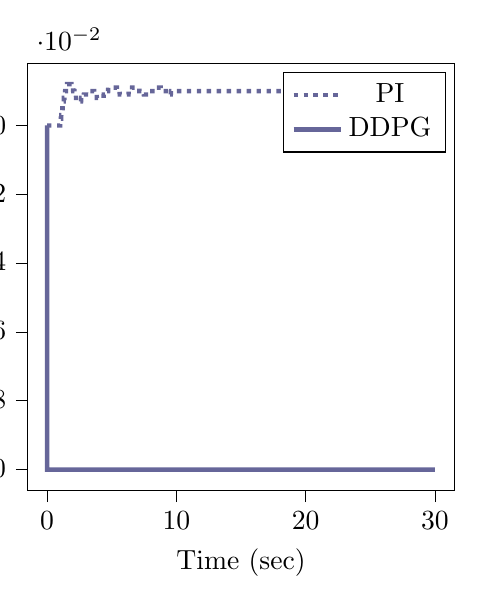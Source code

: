 % This file was created by tikzplotlib v0.9.1.
\begin{tikzpicture}[trim axis right,trim axis left]

\definecolor{color0}{rgb}{0.122,0.467,0.706}
\definecolor{color1}{rgb}{1,0.498,0.055}

\begin{axis}[
compat=newest,
tick align=outside,
tick pos=left,
x grid style={white!69.02!black},
xmin=-1.5, xmax=31.5,
xtick style={color=black},
y grid style={white!69.02!black},
ymin=-0.106, ymax=0.018,
ytick style={color=black},
%yticklabel style={
%        /pgf/number format/.cd,
%        	fixed,
%        	fixed zerofill,
%         	precision=3,
%        /tikz/.cd
%},
scaled y ticks=true,
scaled y ticks=base 10:2,
width=7cm,
height=7cm,
xlabel=Time (sec),
ylabel=Control Signal,
y label style={at={(-0.2,0.5)}}
]
\addplot [ultra thick, blue!20!gray, dotted]
table {%
0 0
0.01 0
0.02 0
0.03 0
0.04 0
0.05 0
0.06 0
0.07 0
0.08 0
0.09 0
0.1 0
0.11 0
0.12 0
0.13 0
0.14 0
0.15 0
0.16 0
0.17 0
0.18 0
0.19 0
0.2 0
0.21 0
0.22 0
0.23 0
0.24 0
0.25 0
0.26 0
0.27 0
0.28 0
0.29 0
0.3 0
0.31 0
0.32 0
0.33 0
0.34 0
0.35 0
0.36 0
0.37 0
0.38 0
0.39 0
0.4 0
0.41 0
0.42 0
0.43 0
0.44 0
0.45 0
0.46 0
0.47 0
0.48 0
0.49 0
0.5 0
0.51 0
0.52 0
0.53 0
0.54 0
0.55 0
0.56 0
0.57 0
0.58 0
0.59 0
0.6 0
0.61 0
0.62 0
0.63 0
0.64 0
0.65 0
0.66 0
0.67 0
0.68 0
0.69 0
0.7 0
0.71 0
0.72 0
0.73 0
0.74 0
0.75 0
0.76 0
0.77 0
0.78 0
0.79 0
0.8 0
0.81 0
0.82 0
0.83 0
0.84 0
0.85 0
0.86 0
0.87 0
0.88 0
0.89 0
0.9 0
0.91 0
0.92 0
0.93 0
0.94 0
0.95 0
0.96 0
0.97 0
0.98 0
0.99 0
1 2.604e-10
1.01 0.0
1.02 0.001
1.03 0.001
1.04 0.001
1.05 0.001
1.06 0.002
1.07 0.002
1.08 0.002
1.09 0.002
1.1 0.003
1.11 0.003
1.12 0.003
1.13 0.003
1.14 0.004
1.15 0.004
1.16 0.004
1.17 0.004
1.18 0.005
1.19 0.005
1.2 0.005
1.21 0.005
1.22 0.006
1.23 0.006
1.24 0.006
1.25 0.006
1.26 0.007
1.27 0.007
1.28 0.007
1.29 0.007
1.3 0.008
1.31 0.008
1.32 0.008
1.33 0.008
1.34 0.008
1.35 0.009
1.36 0.009
1.37 0.009
1.38 0.009
1.39 0.009
1.4 0.01
1.41 0.01
1.42 0.01
1.43 0.01
1.44 0.01
1.45 0.01
1.46 0.01
1.47 0.011
1.48 0.011
1.49 0.011
1.5 0.011
1.51 0.011
1.52 0.011
1.53 0.011
1.54 0.011
1.55 0.012
1.56 0.012
1.57 0.012
1.58 0.012
1.59 0.012
1.6 0.012
1.61 0.012
1.62 0.012
1.63 0.012
1.64 0.012
1.65 0.012
1.66 0.012
1.67 0.012
1.68 0.012
1.69 0.012
1.7 0.012
1.71 0.012
1.72 0.012
1.73 0.012
1.74 0.012
1.75 0.012
1.76 0.012
1.77 0.012
1.78 0.012
1.79 0.012
1.8 0.012
1.81 0.012
1.82 0.012
1.83 0.012
1.84 0.012
1.85 0.012
1.86 0.012
1.87 0.012
1.88 0.012
1.89 0.012
1.9 0.011
1.91 0.011
1.92 0.011
1.93 0.011
1.94 0.011
1.95 0.011
1.96 0.011
1.97 0.011
1.98 0.011
1.99 0.011
2 0.011
2.01 0.011
2.02 0.01
2.03 0.01
2.04 0.01
2.05 0.01
2.06 0.01
2.07 0.01
2.08 0.01
2.09 0.01
2.1 0.01
2.11 0.01
2.12 0.01
2.13 0.009
2.14 0.009
2.15 0.009
2.16 0.009
2.17 0.009
2.18 0.009
2.19 0.009
2.2 0.009
2.21 0.009
2.22 0.009
2.23 0.009
2.24 0.008
2.25 0.008
2.26 0.008
2.27 0.008
2.28 0.008
2.29 0.008
2.3 0.008
2.31 0.008
2.32 0.008
2.33 0.008
2.34 0.008
2.35 0.008
2.36 0.008
2.37 0.008
2.38 0.008
2.39 0.008
2.4 0.008
2.41 0.008
2.42 0.007
2.43 0.007
2.44 0.007
2.45 0.007
2.46 0.007
2.47 0.007
2.48 0.007
2.49 0.007
2.5 0.007
2.51 0.007
2.52 0.007
2.53 0.007
2.54 0.007
2.55 0.007
2.56 0.007
2.57 0.007
2.58 0.007
2.59 0.007
2.6 0.007
2.61 0.007
2.62 0.007
2.63 0.007
2.64 0.008
2.65 0.008
2.66 0.008
2.67 0.008
2.68 0.008
2.69 0.008
2.7 0.008
2.71 0.008
2.72 0.008
2.73 0.008
2.74 0.008
2.75 0.008
2.76 0.008
2.77 0.008
2.78 0.008
2.79 0.008
2.8 0.008
2.81 0.008
2.82 0.008
2.83 0.008
2.84 0.008
2.85 0.009
2.86 0.009
2.87 0.009
2.88 0.009
2.89 0.009
2.9 0.009
2.91 0.009
2.92 0.009
2.93 0.009
2.94 0.009
2.95 0.009
2.96 0.009
2.97 0.009
2.98 0.009
2.99 0.009
3.0 0.009
3.01 0.009
3.02 0.01
3.03 0.01
3.04 0.01
3.05 0.01
3.06 0.01
3.07 0.01
3.08 0.01
3.09 0.01
3.1 0.01
3.11 0.01
3.12 0.01
3.13 0.01
3.14 0.01
3.15 0.01
3.16 0.01
3.17 0.01
3.18 0.01
3.19 0.01
3.2 0.01
3.21 0.01
3.22 0.01
3.23 0.01
3.24 0.01
3.25 0.01
3.26 0.01
3.27 0.01
3.28 0.01
3.29 0.01
3.3 0.01
3.31 0.01
3.32 0.01
3.33 0.01
3.34 0.01
3.35 0.01
3.36 0.01
3.37 0.01
3.38 0.01
3.39 0.01
3.4 0.01
3.41 0.01
3.42 0.01
3.43 0.01
3.44 0.01
3.45 0.01
3.46 0.01
3.47 0.01
3.48 0.01
3.49 0.01
3.5 0.01
3.51 0.01
3.52 0.01
3.53 0.01
3.54 0.01
3.55 0.01
3.56 0.01
3.57 0.01
3.58 0.01
3.59 0.01
3.6 0.01
3.61 0.01
3.62 0.01
3.63 0.01
3.64 0.01
3.65 0.009
3.66 0.009
3.67 0.009
3.68 0.009
3.69 0.009
3.7 0.009
3.71 0.009
3.72 0.009
3.73 0.009
3.74 0.009
3.75 0.009
3.76 0.009
3.77 0.009
3.78 0.009
3.79 0.009
3.8 0.009
3.81 0.009
3.82 0.009
3.83 0.009
3.84 0.009
3.85 0.008
3.86 0.008
3.87 0.008
3.88 0.008
3.89 0.008
3.9 0.008
3.91 0.008
3.92 0.008
3.93 0.008
3.94 0.008
3.95 0.008
3.96 0.008
3.97 0.008
3.98 0.008
3.99 0.008
4.0 0.008
4.01 0.008
4.02 0.008
4.03 0.008
4.04 0.008
4.05 0.008
4.06 0.008
4.07 0.008
4.08 0.008
4.09 0.008
4.1 0.008
4.11 0.008
4.12 0.008
4.13 0.008
4.14 0.008
4.15 0.008
4.16 0.008
4.17 0.008
4.18 0.008
4.19 0.008
4.2 0.008
4.21 0.008
4.22 0.008
4.23 0.008
4.24 0.008
4.25 0.008
4.26 0.008
4.27 0.008
4.28 0.008
4.29 0.008
4.3 0.008
4.31 0.008
4.32 0.008
4.33 0.008
4.34 0.008
4.35 0.008
4.36 0.008
4.37 0.008
4.38 0.009
4.39 0.009
4.4 0.009
4.41 0.009
4.42 0.009
4.43 0.009
4.44 0.009
4.45 0.009
4.46 0.009
4.47 0.009
4.48 0.009
4.49 0.009
4.5 0.009
4.51 0.009
4.52 0.009
4.53 0.009
4.54 0.009
4.55 0.009
4.56 0.01
4.57 0.01
4.58 0.01
4.59 0.01
4.6 0.01
4.61 0.01
4.62 0.01
4.63 0.01
4.64 0.01
4.65 0.01
4.66 0.01
4.67 0.01
4.68 0.01
4.69 0.01
4.7 0.01
4.71 0.01
4.72 0.01
4.73 0.011
4.74 0.011
4.75 0.011
4.76 0.011
4.77 0.011
4.78 0.011
4.79 0.011
4.8 0.011
4.81 0.011
4.82 0.011
4.83 0.011
4.84 0.011
4.85 0.011
4.86 0.011
4.87 0.011
4.88 0.011
4.89 0.011
4.9 0.011
4.91 0.011
4.92 0.011
4.93 0.011
4.94 0.011
4.95 0.011
4.96 0.011
4.97 0.011
4.98 0.011
4.99 0.011
5.0 0.011
5.01 0.011
5.02 0.011
5.03 0.011
5.04 0.011
5.05 0.011
5.06 0.011
5.07 0.011
5.08 0.011
5.09 0.011
5.1 0.011
5.11 0.011
5.12 0.011
5.13 0.011
5.14 0.011
5.15 0.011
5.16 0.011
5.17 0.011
5.18 0.011
5.19 0.011
5.2 0.011
5.21 0.011
5.22 0.011
5.23 0.011
5.24 0.011
5.25 0.011
5.26 0.011
5.27 0.011
5.28 0.011
5.29 0.011
5.3 0.011
5.31 0.011
5.32 0.011
5.33 0.011
5.34 0.011
5.35 0.011
5.36 0.011
5.37 0.011
5.38 0.011
5.39 0.011
5.4 0.011
5.41 0.01
5.42 0.01
5.43 0.01
5.44 0.01
5.45 0.01
5.46 0.01
5.47 0.01
5.48 0.01
5.49 0.01
5.5 0.01
5.51 0.01
5.52 0.01
5.53 0.01
5.54 0.01
5.55 0.01
5.56 0.01
5.57 0.01
5.58 0.01
5.59 0.01
5.6 0.01
5.61 0.01
5.62 0.009
5.63 0.009
5.64 0.009
5.65 0.009
5.66 0.009
5.67 0.009
5.68 0.009
5.69 0.009
5.7 0.009
5.71 0.009
5.72 0.009
5.73 0.009
5.74 0.009
5.75 0.009
5.76 0.009
5.77 0.009
5.78 0.009
5.79 0.009
5.8 0.009
5.81 0.009
5.82 0.009
5.83 0.009
5.84 0.009
5.85 0.009
5.86 0.009
5.87 0.009
5.88 0.009
5.89 0.009
5.9 0.009
5.91 0.009
5.92 0.009
5.93 0.009
5.94 0.009
5.95 0.009
5.96 0.009
5.97 0.009
5.98 0.009
5.99 0.009
6.0 0.009
6.01 0.009
6.02 0.009
6.03 0.009
6.04 0.009
6.05 0.009
6.06 0.009
6.07 0.009
6.08 0.009
6.09 0.009
6.1 0.009
6.11 0.009
6.12 0.009
6.13 0.009
6.14 0.009
6.15 0.009
6.16 0.009
6.17 0.009
6.18 0.009
6.19 0.009
6.2 0.009
6.21 0.009
6.22 0.009
6.23 0.009
6.24 0.009
6.25 0.009
6.26 0.009
6.27 0.009
6.28 0.009
6.29 0.009
6.3 0.009
6.31 0.01
6.32 0.01
6.33 0.01
6.34 0.01
6.35 0.01
6.36 0.01
6.37 0.01
6.38 0.01
6.39 0.01
6.4 0.01
6.41 0.01
6.42 0.01
6.43 0.01
6.44 0.01
6.45 0.01
6.46 0.01
6.47 0.01
6.48 0.01
6.49 0.01
6.5 0.01
6.51 0.01
6.52 0.01
6.53 0.01
6.54 0.01
6.55 0.01
6.56 0.01
6.57 0.01
6.58 0.011
6.59 0.011
6.6 0.011
6.61 0.011
6.62 0.011
6.63 0.011
6.64 0.011
6.65 0.011
6.66 0.011
6.67 0.011
6.68 0.011
6.69 0.011
6.7 0.011
6.71 0.011
6.72 0.011
6.73 0.011
6.74 0.011
6.75 0.011
6.76 0.011
6.77 0.011
6.78 0.011
6.79 0.011
6.8 0.011
6.81 0.011
6.82 0.011
6.83 0.011
6.84 0.011
6.85 0.011
6.86 0.011
6.87 0.011
6.88 0.011
6.89 0.011
6.9 0.011
6.91 0.011
6.92 0.011
6.93 0.011
6.94 0.011
6.95 0.011
6.96 0.011
6.97 0.011
6.98 0.011
6.99 0.011
7.0 0.011
7.01 0.011
7.02 0.011
7.03 0.011
7.04 0.011
7.05 0.011
7.06 0.011
7.07 0.011
7.08 0.011
7.09 0.011
7.1 0.011
7.11 0.011
7.12 0.011
7.13 0.011
7.14 0.01
7.15 0.01
7.16 0.01
7.17 0.01
7.18 0.01
7.19 0.01
7.2 0.01
7.21 0.01
7.22 0.01
7.23 0.01
7.24 0.01
7.25 0.01
7.26 0.01
7.27 0.01
7.28 0.01
7.29 0.01
7.3 0.01
7.31 0.01
7.32 0.01
7.33 0.01
7.34 0.01
7.35 0.01
7.36 0.01
7.37 0.01
7.38 0.01
7.39 0.01
7.4 0.01
7.41 0.01
7.42 0.01
7.43 0.01
7.44 0.01
7.45 0.01
7.46 0.01
7.47 0.01
7.48 0.01
7.49 0.009
7.5 0.009
7.51 0.009
7.52 0.009
7.53 0.009
7.54 0.009
7.55 0.009
7.56 0.009
7.57 0.009
7.58 0.009
7.59 0.009
7.6 0.009
7.61 0.009
7.62 0.009
7.63 0.009
7.64 0.009
7.65 0.009
7.66 0.009
7.67 0.009
7.68 0.009
7.69 0.009
7.7 0.009
7.71 0.009
7.72 0.009
7.73 0.009
7.74 0.009
7.75 0.009
7.76 0.009
7.77 0.009
7.78 0.009
7.79 0.009
7.8 0.009
7.81 0.009
7.82 0.009
7.83 0.009
7.84 0.009
7.85 0.009
7.86 0.009
7.87 0.009
7.88 0.009
7.89 0.009
7.9 0.009
7.91 0.009
7.92 0.009
7.93 0.009
7.94 0.009
7.95 0.009
7.96 0.009
7.97 0.01
7.98 0.01
7.99 0.01
8.0 0.01
8.01 0.01
8.02 0.01
8.03 0.01
8.04 0.01
8.05 0.01
8.06 0.01
8.07 0.01
8.08 0.01
8.09 0.01
8.1 0.01
8.11 0.01
8.12 0.01
8.13 0.01
8.14 0.01
8.15 0.01
8.16 0.01
8.17 0.01
8.18 0.01
8.19 0.01
8.2 0.01
8.21 0.01
8.22 0.01
8.23 0.01
8.24 0.01
8.25 0.01
8.26 0.01
8.27 0.01
8.28 0.01
8.29 0.01
8.3 0.01
8.31 0.01
8.32 0.01
8.33 0.01
8.34 0.01
8.35 0.01
8.36 0.01
8.37 0.01
8.38 0.01
8.39 0.01
8.4 0.01
8.41 0.01
8.42 0.01
8.43 0.011
8.44 0.011
8.45 0.011
8.46 0.011
8.47 0.011
8.48 0.011
8.49 0.011
8.5 0.011
8.51 0.011
8.52 0.011
8.53 0.011
8.54 0.011
8.55 0.011
8.56 0.011
8.57 0.011
8.58 0.011
8.59 0.011
8.6 0.011
8.61 0.011
8.62 0.011
8.63 0.011
8.64 0.011
8.65 0.011
8.66 0.011
8.67 0.011
8.68 0.011
8.69 0.011
8.7 0.011
8.71 0.011
8.72 0.011
8.73 0.011
8.74 0.011
8.75 0.011
8.76 0.011
8.77 0.011
8.78 0.011
8.79 0.011
8.8 0.01
8.81 0.01
8.82 0.01
8.83 0.01
8.84 0.01
8.85 0.01
8.86 0.01
8.87 0.01
8.88 0.01
8.89 0.01
8.9 0.01
8.91 0.01
8.92 0.01
8.93 0.01
8.94 0.01
8.95 0.01
8.96 0.01
8.97 0.01
8.98 0.01
8.99 0.01
9.0 0.01
9.01 0.01
9.02 0.01
9.03 0.01
9.04 0.01
9.05 0.01
9.06 0.01
9.07 0.01
9.08 0.01
9.09 0.01
9.1 0.01
9.11 0.01
9.12 0.01
9.13 0.01
9.14 0.01
9.15 0.01
9.16 0.01
9.17 0.01
9.18 0.01
9.19 0.01
9.2 0.01
9.21 0.01
9.22 0.01
9.23 0.01
9.24 0.01
9.25 0.01
9.26 0.01
9.27 0.01
9.28 0.01
9.29 0.01
9.3 0.01
9.31 0.01
9.32 0.01
9.33 0.01
9.34 0.01
9.35 0.01
9.36 0.01
9.37 0.01
9.38 0.01
9.39 0.01
9.4 0.01
9.41 0.009
9.42 0.009
9.43 0.009
9.44 0.009
9.45 0.009
9.46 0.009
9.47 0.009
9.48 0.009
9.49 0.009
9.5 0.009
9.51 0.009
9.52 0.009
9.53 0.009
9.54 0.009
9.55 0.009
9.56 0.009
9.57 0.009
9.58 0.01
9.59 0.01
9.6 0.01
9.61 0.01
9.62 0.01
9.63 0.01
9.64 0.01
9.65 0.01
9.66 0.01
9.67 0.01
9.68 0.01
9.69 0.01
9.7 0.01
9.71 0.01
9.72 0.01
9.73 0.01
9.74 0.01
9.75 0.01
9.76 0.01
9.77 0.01
9.78 0.01
9.79 0.01
9.8 0.01
9.81 0.01
9.82 0.01
9.83 0.01
9.84 0.01
9.85 0.01
9.86 0.01
9.87 0.01
9.88 0.01
9.89 0.01
9.9 0.01
9.91 0.01
9.92 0.01
9.93 0.01
9.94 0.01
9.95 0.01
9.96 0.01
9.97 0.01
9.98 0.01
9.99 0.01
10.0 0.01
10.01 0.01
10.02 0.01
10.03 0.01
10.04 0.01
10.05 0.01
10.06 0.01
10.07 0.01
10.08 0.01
10.09 0.01
10.1 0.01
10.11 0.01
10.12 0.01
10.13 0.01
10.14 0.01
10.15 0.01
10.16 0.01
10.17 0.01
10.18 0.01
10.19 0.01
10.2 0.01
10.21 0.01
10.22 0.01
10.23 0.01
10.24 0.01
10.25 0.01
10.26 0.01
10.27 0.01
10.28 0.01
10.29 0.01
10.3 0.01
10.31 0.01
10.32 0.01
10.33 0.01
10.34 0.01
10.35 0.01
10.36 0.01
10.37 0.01
10.38 0.01
10.39 0.01
10.4 0.01
10.41 0.01
10.42 0.01
10.43 0.01
10.44 0.01
10.45 0.01
10.46 0.01
10.47 0.01
10.48 0.01
10.49 0.01
10.5 0.01
10.51 0.01
10.52 0.01
10.53 0.01
10.54 0.01
10.55 0.01
10.56 0.01
10.57 0.01
10.58 0.01
10.59 0.01
10.6 0.01
10.61 0.01
10.62 0.01
10.63 0.01
10.64 0.01
10.65 0.01
10.66 0.01
10.67 0.01
10.68 0.01
10.69 0.01
10.7 0.01
10.71 0.01
10.72 0.01
10.73 0.01
10.74 0.01
10.75 0.01
10.76 0.01
10.77 0.01
10.78 0.01
10.79 0.01
10.8 0.01
10.81 0.01
10.82 0.01
10.83 0.01
10.84 0.01
10.85 0.01
10.86 0.01
10.87 0.01
10.88 0.01
10.89 0.01
10.9 0.01
10.91 0.01
10.92 0.01
10.93 0.01
10.94 0.01
10.95 0.01
10.96 0.01
10.97 0.01
10.98 0.01
10.99 0.01
11.0 0.01
11.01 0.01
11.02 0.01
11.03 0.01
11.04 0.01
11.05 0.01
11.06 0.01
11.07 0.01
11.08 0.01
11.09 0.01
11.1 0.01
11.11 0.01
11.12 0.01
11.13 0.01
11.14 0.01
11.15 0.01
11.16 0.01
11.17 0.01
11.18 0.01
11.19 0.01
11.2 0.01
11.21 0.01
11.22 0.01
11.23 0.01
11.24 0.01
11.25 0.01
11.26 0.01
11.27 0.01
11.28 0.01
11.29 0.01
11.3 0.01
11.31 0.01
11.32 0.01
11.33 0.01
11.34 0.01
11.35 0.01
11.36 0.01
11.37 0.01
11.38 0.01
11.39 0.01
11.4 0.01
11.41 0.01
11.42 0.01
11.43 0.01
11.44 0.01
11.45 0.01
11.46 0.01
11.47 0.01
11.48 0.01
11.49 0.01
11.5 0.01
11.51 0.01
11.52 0.01
11.53 0.01
11.54 0.01
11.55 0.01
11.56 0.01
11.57 0.01
11.58 0.01
11.59 0.01
11.6 0.01
11.61 0.01
11.62 0.01
11.63 0.01
11.64 0.01
11.65 0.01
11.66 0.01
11.67 0.01
11.68 0.01
11.69 0.01
11.7 0.01
11.71 0.01
11.72 0.01
11.73 0.01
11.74 0.01
11.75 0.01
11.76 0.01
11.77 0.01
11.78 0.01
11.79 0.01
11.8 0.01
11.81 0.01
11.82 0.01
11.83 0.01
11.84 0.01
11.85 0.01
11.86 0.01
11.87 0.01
11.88 0.01
11.89 0.01
11.9 0.01
11.91 0.01
11.92 0.01
11.93 0.01
11.94 0.01
11.95 0.01
11.96 0.01
11.97 0.01
11.98 0.01
11.99 0.01
12.0 0.01
12.01 0.01
12.02 0.01
12.03 0.01
12.04 0.01
12.05 0.01
12.06 0.01
12.07 0.01
12.08 0.01
12.09 0.01
12.1 0.01
12.11 0.01
12.12 0.01
12.13 0.01
12.14 0.01
12.15 0.01
12.16 0.01
12.17 0.01
12.18 0.01
12.19 0.01
12.2 0.01
12.21 0.01
12.22 0.01
12.23 0.01
12.24 0.01
12.25 0.01
12.26 0.01
12.27 0.01
12.28 0.01
12.29 0.01
12.3 0.01
12.31 0.01
12.32 0.01
12.33 0.01
12.34 0.01
12.35 0.01
12.36 0.01
12.37 0.01
12.38 0.01
12.39 0.01
12.4 0.01
12.41 0.01
12.42 0.01
12.43 0.01
12.44 0.01
12.45 0.01
12.46 0.01
12.47 0.01
12.48 0.01
12.49 0.01
12.5 0.01
12.51 0.01
12.52 0.01
12.53 0.01
12.54 0.01
12.55 0.01
12.56 0.01
12.57 0.01
12.58 0.01
12.59 0.01
12.6 0.01
12.61 0.01
12.62 0.01
12.63 0.01
12.64 0.01
12.65 0.01
12.66 0.01
12.67 0.01
12.68 0.01
12.69 0.01
12.7 0.01
12.71 0.01
12.72 0.01
12.73 0.01
12.74 0.01
12.75 0.01
12.76 0.01
12.77 0.01
12.78 0.01
12.79 0.01
12.8 0.01
12.81 0.01
12.82 0.01
12.83 0.01
12.84 0.01
12.85 0.01
12.86 0.01
12.87 0.01
12.88 0.01
12.89 0.01
12.9 0.01
12.91 0.01
12.92 0.01
12.93 0.01
12.94 0.01
12.95 0.01
12.96 0.01
12.97 0.01
12.98 0.01
12.99 0.01
13.0 0.01
13.01 0.01
13.02 0.01
13.03 0.01
13.04 0.01
13.05 0.01
13.06 0.01
13.07 0.01
13.08 0.01
13.09 0.01
13.1 0.01
13.11 0.01
13.12 0.01
13.13 0.01
13.14 0.01
13.15 0.01
13.16 0.01
13.17 0.01
13.18 0.01
13.19 0.01
13.2 0.01
13.21 0.01
13.22 0.01
13.23 0.01
13.24 0.01
13.25 0.01
13.26 0.01
13.27 0.01
13.28 0.01
13.29 0.01
13.3 0.01
13.31 0.01
13.32 0.01
13.33 0.01
13.34 0.01
13.35 0.01
13.36 0.01
13.37 0.01
13.38 0.01
13.39 0.01
13.4 0.01
13.41 0.01
13.42 0.01
13.43 0.01
13.44 0.01
13.45 0.01
13.46 0.01
13.47 0.01
13.48 0.01
13.49 0.01
13.5 0.01
13.51 0.01
13.52 0.01
13.53 0.01
13.54 0.01
13.55 0.01
13.56 0.01
13.57 0.01
13.58 0.01
13.59 0.01
13.6 0.01
13.61 0.01
13.62 0.01
13.63 0.01
13.64 0.01
13.65 0.01
13.66 0.01
13.67 0.01
13.68 0.01
13.69 0.01
13.7 0.01
13.71 0.01
13.72 0.01
13.73 0.01
13.74 0.01
13.75 0.01
13.76 0.01
13.77 0.01
13.78 0.01
13.79 0.01
13.8 0.01
13.81 0.01
13.82 0.01
13.83 0.01
13.84 0.01
13.85 0.01
13.86 0.01
13.87 0.01
13.88 0.01
13.89 0.01
13.9 0.01
13.91 0.01
13.92 0.01
13.93 0.01
13.94 0.01
13.95 0.01
13.96 0.01
13.97 0.01
13.98 0.01
13.99 0.01
14.0 0.01
14.01 0.01
14.02 0.01
14.03 0.01
14.04 0.01
14.05 0.01
14.06 0.01
14.07 0.01
14.08 0.01
14.09 0.01
14.1 0.01
14.11 0.01
14.12 0.01
14.13 0.01
14.14 0.01
14.15 0.01
14.16 0.01
14.17 0.01
14.18 0.01
14.19 0.01
14.2 0.01
14.21 0.01
14.22 0.01
14.23 0.01
14.24 0.01
14.25 0.01
14.26 0.01
14.27 0.01
14.28 0.01
14.29 0.01
14.3 0.01
14.31 0.01
14.32 0.01
14.33 0.01
14.34 0.01
14.35 0.01
14.36 0.01
14.37 0.01
14.38 0.01
14.39 0.01
14.4 0.01
14.41 0.01
14.42 0.01
14.43 0.01
14.44 0.01
14.45 0.01
14.46 0.01
14.47 0.01
14.48 0.01
14.49 0.01
14.5 0.01
14.51 0.01
14.52 0.01
14.53 0.01
14.54 0.01
14.55 0.01
14.56 0.01
14.57 0.01
14.58 0.01
14.59 0.01
14.6 0.01
14.61 0.01
14.62 0.01
14.63 0.01
14.64 0.01
14.65 0.01
14.66 0.01
14.67 0.01
14.68 0.01
14.69 0.01
14.7 0.01
14.71 0.01
14.72 0.01
14.73 0.01
14.74 0.01
14.75 0.01
14.76 0.01
14.77 0.01
14.78 0.01
14.79 0.01
14.8 0.01
14.81 0.01
14.82 0.01
14.83 0.01
14.84 0.01
14.85 0.01
14.86 0.01
14.87 0.01
14.88 0.01
14.89 0.01
14.9 0.01
14.91 0.01
14.92 0.01
14.93 0.01
14.94 0.01
14.95 0.01
14.96 0.01
14.97 0.01
14.98 0.01
14.99 0.01
15.0 0.01
15.01 0.01
15.02 0.01
15.03 0.01
15.04 0.01
15.05 0.01
15.06 0.01
15.07 0.01
15.08 0.01
15.09 0.01
15.1 0.01
15.11 0.01
15.12 0.01
15.13 0.01
15.14 0.01
15.15 0.01
15.16 0.01
15.17 0.01
15.18 0.01
15.19 0.01
15.2 0.01
15.21 0.01
15.22 0.01
15.23 0.01
15.24 0.01
15.25 0.01
15.26 0.01
15.27 0.01
15.28 0.01
15.29 0.01
15.3 0.01
15.31 0.01
15.32 0.01
15.33 0.01
15.34 0.01
15.35 0.01
15.36 0.01
15.37 0.01
15.38 0.01
15.39 0.01
15.4 0.01
15.41 0.01
15.42 0.01
15.43 0.01
15.44 0.01
15.45 0.01
15.46 0.01
15.47 0.01
15.48 0.01
15.49 0.01
15.5 0.01
15.51 0.01
15.52 0.01
15.53 0.01
15.54 0.01
15.55 0.01
15.56 0.01
15.57 0.01
15.58 0.01
15.59 0.01
15.6 0.01
15.61 0.01
15.62 0.01
15.63 0.01
15.64 0.01
15.65 0.01
15.66 0.01
15.67 0.01
15.68 0.01
15.69 0.01
15.7 0.01
15.71 0.01
15.72 0.01
15.73 0.01
15.74 0.01
15.75 0.01
15.76 0.01
15.77 0.01
15.78 0.01
15.79 0.01
15.8 0.01
15.81 0.01
15.82 0.01
15.83 0.01
15.84 0.01
15.85 0.01
15.86 0.01
15.87 0.01
15.88 0.01
15.89 0.01
15.9 0.01
15.91 0.01
15.92 0.01
15.93 0.01
15.94 0.01
15.95 0.01
15.96 0.01
15.97 0.01
15.98 0.01
15.99 0.01
16.0 0.01
16.01 0.01
16.02 0.01
16.03 0.01
16.04 0.01
16.05 0.01
16.06 0.01
16.07 0.01
16.08 0.01
16.09 0.01
16.1 0.01
16.11 0.01
16.12 0.01
16.13 0.01
16.14 0.01
16.15 0.01
16.16 0.01
16.17 0.01
16.18 0.01
16.19 0.01
16.2 0.01
16.21 0.01
16.22 0.01
16.23 0.01
16.24 0.01
16.25 0.01
16.26 0.01
16.27 0.01
16.28 0.01
16.29 0.01
16.3 0.01
16.31 0.01
16.32 0.01
16.33 0.01
16.34 0.01
16.35 0.01
16.36 0.01
16.37 0.01
16.38 0.01
16.39 0.01
16.4 0.01
16.41 0.01
16.42 0.01
16.43 0.01
16.44 0.01
16.45 0.01
16.46 0.01
16.47 0.01
16.48 0.01
16.49 0.01
16.5 0.01
16.51 0.01
16.52 0.01
16.53 0.01
16.54 0.01
16.55 0.01
16.56 0.01
16.57 0.01
16.58 0.01
16.59 0.01
16.6 0.01
16.61 0.01
16.62 0.01
16.63 0.01
16.64 0.01
16.65 0.01
16.66 0.01
16.67 0.01
16.68 0.01
16.69 0.01
16.7 0.01
16.71 0.01
16.72 0.01
16.73 0.01
16.74 0.01
16.75 0.01
16.76 0.01
16.77 0.01
16.78 0.01
16.79 0.01
16.8 0.01
16.81 0.01
16.82 0.01
16.83 0.01
16.84 0.01
16.85 0.01
16.86 0.01
16.87 0.01
16.88 0.01
16.89 0.01
16.9 0.01
16.91 0.01
16.92 0.01
16.93 0.01
16.94 0.01
16.95 0.01
16.96 0.01
16.97 0.01
16.98 0.01
16.99 0.01
17.0 0.01
17.01 0.01
17.02 0.01
17.03 0.01
17.04 0.01
17.05 0.01
17.06 0.01
17.07 0.01
17.08 0.01
17.09 0.01
17.1 0.01
17.11 0.01
17.12 0.01
17.13 0.01
17.14 0.01
17.15 0.01
17.16 0.01
17.17 0.01
17.18 0.01
17.19 0.01
17.2 0.01
17.21 0.01
17.22 0.01
17.23 0.01
17.24 0.01
17.25 0.01
17.26 0.01
17.27 0.01
17.28 0.01
17.29 0.01
17.3 0.01
17.31 0.01
17.32 0.01
17.33 0.01
17.34 0.01
17.35 0.01
17.36 0.01
17.37 0.01
17.38 0.01
17.39 0.01
17.4 0.01
17.41 0.01
17.42 0.01
17.43 0.01
17.44 0.01
17.45 0.01
17.46 0.01
17.47 0.01
17.48 0.01
17.49 0.01
17.5 0.01
17.51 0.01
17.52 0.01
17.53 0.01
17.54 0.01
17.55 0.01
17.56 0.01
17.57 0.01
17.58 0.01
17.59 0.01
17.6 0.01
17.61 0.01
17.62 0.01
17.63 0.01
17.64 0.01
17.65 0.01
17.66 0.01
17.67 0.01
17.68 0.01
17.69 0.01
17.7 0.01
17.71 0.01
17.72 0.01
17.73 0.01
17.74 0.01
17.75 0.01
17.76 0.01
17.77 0.01
17.78 0.01
17.79 0.01
17.8 0.01
17.81 0.01
17.82 0.01
17.83 0.01
17.84 0.01
17.85 0.01
17.86 0.01
17.87 0.01
17.88 0.01
17.89 0.01
17.9 0.01
17.91 0.01
17.92 0.01
17.93 0.01
17.94 0.01
17.95 0.01
17.96 0.01
17.97 0.01
17.98 0.01
17.99 0.01
18 0.01
18.01 0.01
18.02 0.01
18.03 0.01
18.04 0.01
18.05 0.01
18.06 0.01
18.07 0.01
18.08 0.01
18.09 0.01
18.1 0.01
18.11 0.01
18.12 0.01
18.13 0.01
18.14 0.01
18.15 0.01
18.16 0.01
18.17 0.01
18.18 0.01
18.19 0.01
18.2 0.01
18.21 0.01
18.22 0.01
18.23 0.01
18.24 0.01
18.25 0.01
18.26 0.01
18.27 0.01
18.28 0.01
18.29 0.01
18.3 0.01
18.31 0.01
18.32 0.01
18.33 0.01
18.34 0.01
18.35 0.01
18.36 0.01
18.37 0.01
18.38 0.01
18.39 0.01
18.4 0.01
18.41 0.01
18.42 0.01
18.43 0.01
18.44 0.01
18.45 0.01
18.46 0.01
18.47 0.01
18.48 0.01
18.49 0.01
18.5 0.01
18.51 0.01
18.52 0.01
18.53 0.01
18.54 0.01
18.55 0.01
18.56 0.01
18.57 0.01
18.58 0.01
18.59 0.01
18.6 0.01
18.61 0.01
18.62 0.01
18.63 0.01
18.64 0.01
18.65 0.01
18.66 0.01
18.67 0.01
18.68 0.01
18.69 0.01
18.7 0.01
18.71 0.01
18.72 0.01
18.73 0.01
18.74 0.01
18.75 0.01
18.76 0.01
18.77 0.01
18.78 0.01
18.79 0.01
18.8 0.01
18.81 0.01
18.82 0.01
18.83 0.01
18.84 0.01
18.85 0.01
18.86 0.01
18.87 0.01
18.88 0.01
18.89 0.01
18.9 0.01
18.91 0.01
18.92 0.01
18.93 0.01
18.94 0.01
18.95 0.01
18.96 0.01
18.97 0.01
18.98 0.01
18.99 0.01
19.0 0.01
19.01 0.01
19.02 0.01
19.03 0.01
19.04 0.01
19.05 0.01
19.06 0.01
19.07 0.01
19.08 0.01
19.09 0.01
19.1 0.01
19.11 0.01
19.12 0.01
19.13 0.01
19.14 0.01
19.15 0.01
19.16 0.01
19.17 0.01
19.18 0.01
19.19 0.01
19.2 0.01
19.21 0.01
19.22 0.01
19.23 0.01
19.24 0.01
19.25 0.01
19.26 0.01
19.27 0.01
19.28 0.01
19.29 0.01
19.3 0.01
19.31 0.01
19.32 0.01
19.33 0.01
19.34 0.01
19.35 0.01
19.36 0.01
19.37 0.01
19.38 0.01
19.39 0.01
19.4 0.01
19.41 0.01
19.42 0.01
19.43 0.01
19.44 0.01
19.45 0.01
19.46 0.01
19.47 0.01
19.48 0.01
19.49 0.01
19.5 0.01
19.51 0.01
19.52 0.01
19.53 0.01
19.54 0.01
19.55 0.01
19.56 0.01
19.57 0.01
19.58 0.01
19.59 0.01
19.6 0.01
19.61 0.01
19.62 0.01
19.63 0.01
19.64 0.01
19.65 0.01
19.66 0.01
19.67 0.01
19.68 0.01
19.69 0.01
19.7 0.01
19.71 0.01
19.72 0.01
19.73 0.01
19.74 0.01
19.75 0.01
19.76 0.01
19.77 0.01
19.78 0.01
19.79 0.01
19.8 0.01
19.81 0.01
19.82 0.01
19.83 0.01
19.84 0.01
19.85 0.01
19.86 0.01
19.87 0.01
19.88 0.01
19.89 0.01
19.9 0.01
19.91 0.01
19.92 0.01
19.93 0.01
19.94 0.01
19.95 0.01
19.96 0.01
19.97 0.01
19.98 0.01
19.99 0.01
20.0 0.01
20.01 0.01
20.02 0.01
20.03 0.01
20.04 0.01
20.05 0.01
20.06 0.01
20.07 0.01
20.08 0.01
20.09 0.01
20.1 0.01
20.11 0.01
20.12 0.01
20.13 0.01
20.14 0.01
20.15 0.01
20.16 0.01
20.17 0.01
20.18 0.01
20.19 0.01
20.2 0.01
20.21 0.01
20.22 0.01
20.23 0.01
20.24 0.01
20.25 0.01
20.26 0.01
20.27 0.01
20.28 0.01
20.29 0.01
20.3 0.01
20.31 0.01
20.32 0.01
20.33 0.01
20.34 0.01
20.35 0.01
20.36 0.01
20.37 0.01
20.38 0.01
20.39 0.01
20.4 0.01
20.41 0.01
20.42 0.01
20.43 0.01
20.44 0.01
20.45 0.01
20.46 0.01
20.47 0.01
20.48 0.01
20.49 0.01
20.5 0.01
20.51 0.01
20.52 0.01
20.53 0.01
20.54 0.01
20.55 0.01
20.56 0.01
20.57 0.01
20.58 0.01
20.59 0.01
20.6 0.01
20.61 0.01
20.62 0.01
20.63 0.01
20.64 0.01
20.65 0.01
20.66 0.01
20.67 0.01
20.68 0.01
20.69 0.01
20.7 0.01
20.71 0.01
20.72 0.01
20.73 0.01
20.74 0.01
20.75 0.01
20.76 0.01
20.77 0.01
20.78 0.01
20.79 0.01
20.8 0.01
20.81 0.01
20.82 0.01
20.83 0.01
20.84 0.01
20.85 0.01
20.86 0.01
20.87 0.01
20.88 0.01
20.89 0.01
20.9 0.01
20.91 0.01
20.92 0.01
20.93 0.01
20.94 0.01
20.95 0.01
20.96 0.01
20.97 0.01
20.98 0.01
20.99 0.01
21.0 0.01
21.01 0.01
21.02 0.01
21.03 0.01
21.04 0.01
21.05 0.01
21.06 0.01
21.07 0.01
21.08 0.01
21.09 0.01
21.1 0.01
21.11 0.01
21.12 0.01
21.13 0.01
21.14 0.01
21.15 0.01
21.16 0.01
21.17 0.01
21.18 0.01
21.19 0.01
21.2 0.01
21.21 0.01
21.22 0.01
21.23 0.01
21.24 0.01
21.25 0.01
21.26 0.01
21.27 0.01
21.28 0.01
21.29 0.01
21.3 0.01
21.31 0.01
21.32 0.01
21.33 0.01
21.34 0.01
21.35 0.01
21.36 0.01
21.37 0.01
21.38 0.01
21.39 0.01
21.4 0.01
21.41 0.01
21.42 0.01
21.43 0.01
21.44 0.01
21.45 0.01
21.46 0.01
21.47 0.01
21.48 0.01
21.49 0.01
21.5 0.01
21.51 0.01
21.52 0.01
21.53 0.01
21.54 0.01
21.55 0.01
21.56 0.01
21.57 0.01
21.58 0.01
21.59 0.01
21.6 0.01
21.61 0.01
21.62 0.01
21.63 0.01
21.64 0.01
21.65 0.01
21.66 0.01
21.67 0.01
21.68 0.01
21.69 0.01
21.7 0.01
21.71 0.01
21.72 0.01
21.73 0.01
21.74 0.01
21.75 0.01
21.76 0.01
21.77 0.01
21.78 0.01
21.79 0.01
21.8 0.01
21.81 0.01
21.82 0.01
21.83 0.01
21.84 0.01
21.85 0.01
21.86 0.01
21.87 0.01
21.88 0.01
21.89 0.01
21.9 0.01
21.91 0.01
21.92 0.01
21.93 0.01
21.94 0.01
21.95 0.01
21.96 0.01
21.97 0.01
21.98 0.01
21.99 0.01
22.0 0.01
22.01 0.01
22.02 0.01
22.03 0.01
22.04 0.01
22.05 0.01
22.06 0.01
22.07 0.01
22.08 0.01
22.09 0.01
22.1 0.01
22.11 0.01
22.12 0.01
22.13 0.01
22.14 0.01
22.15 0.01
22.16 0.01
22.17 0.01
22.18 0.01
22.19 0.01
22.2 0.01
22.21 0.01
22.22 0.01
22.23 0.01
22.24 0.01
22.25 0.01
22.26 0.01
22.27 0.01
22.28 0.01
22.29 0.01
22.3 0.01
22.31 0.01
22.32 0.01
22.33 0.01
22.34 0.01
22.35 0.01
22.36 0.01
22.37 0.01
22.38 0.01
22.39 0.01
22.4 0.01
22.41 0.01
22.42 0.01
22.43 0.01
22.44 0.01
22.45 0.01
22.46 0.01
22.47 0.01
22.48 0.01
22.49 0.01
22.5 0.01
22.51 0.01
22.52 0.01
22.53 0.01
22.54 0.01
22.55 0.01
22.56 0.01
22.57 0.01
22.58 0.01
22.59 0.01
22.6 0.01
22.61 0.01
22.62 0.01
22.63 0.01
22.64 0.01
22.65 0.01
22.66 0.01
22.67 0.01
22.68 0.01
22.69 0.01
22.7 0.01
22.71 0.01
22.72 0.01
22.73 0.01
22.74 0.01
22.75 0.01
22.76 0.01
22.77 0.01
22.78 0.01
22.79 0.01
22.8 0.01
22.81 0.01
22.82 0.01
22.83 0.01
22.84 0.01
22.85 0.01
22.86 0.01
22.87 0.01
22.88 0.01
22.89 0.01
22.9 0.01
22.91 0.01
22.92 0.01
22.93 0.01
22.94 0.01
22.95 0.01
22.96 0.01
22.97 0.01
22.98 0.01
22.99 0.01
23.0 0.01
23.01 0.01
23.02 0.01
23.03 0.01
23.04 0.01
23.05 0.01
23.06 0.01
23.07 0.01
23.08 0.01
23.09 0.01
23.1 0.01
23.11 0.01
23.12 0.01
23.13 0.01
23.14 0.01
23.15 0.01
23.16 0.01
23.17 0.01
23.18 0.01
23.19 0.01
23.2 0.01
23.21 0.01
23.22 0.01
23.23 0.01
23.24 0.01
23.25 0.01
23.26 0.01
23.27 0.01
23.28 0.01
23.29 0.01
23.3 0.01
23.31 0.01
23.32 0.01
23.33 0.01
23.34 0.01
23.35 0.01
23.36 0.01
23.37 0.01
23.38 0.01
23.39 0.01
23.4 0.01
23.41 0.01
23.42 0.01
23.43 0.01
23.44 0.01
23.45 0.01
23.46 0.01
23.47 0.01
23.48 0.01
23.49 0.01
23.5 0.01
23.51 0.01
23.52 0.01
23.53 0.01
23.54 0.01
23.55 0.01
23.56 0.01
23.57 0.01
23.58 0.01
23.59 0.01
23.6 0.01
23.61 0.01
23.62 0.01
23.63 0.01
23.64 0.01
23.65 0.01
23.66 0.01
23.67 0.01
23.68 0.01
23.69 0.01
23.7 0.01
23.71 0.01
23.72 0.01
23.73 0.01
23.74 0.01
23.75 0.01
23.76 0.01
23.77 0.01
23.78 0.01
23.79 0.01
23.8 0.01
23.81 0.01
23.82 0.01
23.83 0.01
23.84 0.01
23.85 0.01
23.86 0.01
23.87 0.01
23.88 0.01
23.89 0.01
23.9 0.01
23.91 0.01
23.92 0.01
23.93 0.01
23.94 0.01
23.95 0.01
23.96 0.01
23.97 0.01
23.98 0.01
23.99 0.01
24.0 0.01
24.01 0.01
24.02 0.01
24.03 0.01
24.04 0.01
24.05 0.01
24.06 0.01
24.07 0.01
24.08 0.01
24.09 0.01
24.1 0.01
24.11 0.01
24.12 0.01
24.13 0.01
24.14 0.01
24.15 0.01
24.16 0.01
24.17 0.01
24.18 0.01
24.19 0.01
24.2 0.01
24.21 0.01
24.22 0.01
24.23 0.01
24.24 0.01
24.25 0.01
24.26 0.01
24.27 0.01
24.28 0.01
24.29 0.01
24.3 0.01
24.31 0.01
24.32 0.01
24.33 0.01
24.34 0.01
24.35 0.01
24.36 0.01
24.37 0.01
24.38 0.01
24.39 0.01
24.4 0.01
24.41 0.01
24.42 0.01
24.43 0.01
24.44 0.01
24.45 0.01
24.46 0.01
24.47 0.01
24.48 0.01
24.49 0.01
24.5 0.01
24.51 0.01
24.52 0.01
24.53 0.01
24.54 0.01
24.55 0.01
24.56 0.01
24.57 0.01
24.58 0.01
24.59 0.01
24.6 0.01
24.61 0.01
24.62 0.01
24.63 0.01
24.64 0.01
24.65 0.01
24.66 0.01
24.67 0.01
24.68 0.01
24.69 0.01
24.7 0.01
24.71 0.01
24.72 0.01
24.73 0.01
24.74 0.01
24.75 0.01
24.76 0.01
24.77 0.01
24.78 0.01
24.79 0.01
24.8 0.01
24.81 0.01
24.82 0.01
24.83 0.01
24.84 0.01
24.85 0.01
24.86 0.01
24.87 0.01
24.88 0.01
24.89 0.01
24.9 0.01
24.91 0.01
24.92 0.01
24.93 0.01
24.94 0.01
24.95 0.01
24.96 0.01
24.97 0.01
24.98 0.01
24.99 0.01
25.0 0.01
25.01 0.01
25.02 0.01
25.03 0.01
25.04 0.01
25.05 0.01
25.06 0.01
25.07 0.01
25.08 0.01
25.09 0.01
25.1 0.01
25.11 0.01
25.12 0.01
25.13 0.01
25.14 0.01
25.15 0.01
25.16 0.01
25.17 0.01
25.18 0.01
25.19 0.01
25.2 0.01
25.21 0.01
25.22 0.01
25.23 0.01
25.24 0.01
25.25 0.01
25.26 0.01
25.27 0.01
25.28 0.01
25.29 0.01
25.3 0.01
25.31 0.01
25.32 0.01
25.33 0.01
25.34 0.01
25.35 0.01
25.36 0.01
25.37 0.01
25.38 0.01
25.39 0.01
25.4 0.01
25.41 0.01
25.42 0.01
25.43 0.01
25.44 0.01
25.45 0.01
25.46 0.01
25.47 0.01
25.48 0.01
25.49 0.01
25.5 0.01
25.51 0.01
25.52 0.01
25.53 0.01
25.54 0.01
25.55 0.01
25.56 0.01
25.57 0.01
25.58 0.01
25.59 0.01
25.6 0.01
25.61 0.01
25.62 0.01
25.63 0.01
25.64 0.01
25.65 0.01
25.66 0.01
25.67 0.01
25.68 0.01
25.69 0.01
25.7 0.01
25.71 0.01
25.72 0.01
25.73 0.01
25.74 0.01
25.75 0.01
25.76 0.01
25.77 0.01
25.78 0.01
25.79 0.01
25.8 0.01
25.81 0.01
25.82 0.01
25.83 0.01
25.84 0.01
25.85 0.01
25.86 0.01
25.87 0.01
25.88 0.01
25.89 0.01
25.9 0.01
25.91 0.01
25.92 0.01
25.93 0.01
25.94 0.01
25.95 0.01
25.96 0.01
25.97 0.01
25.98 0.01
25.99 0.01
26.0 0.01
26.01 0.01
26.02 0.01
26.03 0.01
26.04 0.01
26.05 0.01
26.06 0.01
26.07 0.01
26.08 0.01
26.09 0.01
26.1 0.01
26.11 0.01
26.12 0.01
26.13 0.01
26.14 0.01
26.15 0.01
26.16 0.01
26.17 0.01
26.18 0.01
26.19 0.01
26.2 0.01
26.21 0.01
26.22 0.01
26.23 0.01
26.24 0.01
26.25 0.01
26.26 0.01
26.27 0.01
26.28 0.01
26.29 0.01
26.3 0.01
26.31 0.01
26.32 0.01
26.33 0.01
26.34 0.01
26.35 0.01
26.36 0.01
26.37 0.01
26.38 0.01
26.39 0.01
26.4 0.01
26.41 0.01
26.42 0.01
26.43 0.01
26.44 0.01
26.45 0.01
26.46 0.01
26.47 0.01
26.48 0.01
26.49 0.01
26.5 0.01
26.51 0.01
26.52 0.01
26.53 0.01
26.54 0.01
26.55 0.01
26.56 0.01
26.57 0.01
26.58 0.01
26.59 0.01
26.6 0.01
26.61 0.01
26.62 0.01
26.63 0.01
26.64 0.01
26.65 0.01
26.66 0.01
26.67 0.01
26.68 0.01
26.69 0.01
26.7 0.01
26.71 0.01
26.72 0.01
26.73 0.01
26.74 0.01
26.75 0.01
26.76 0.01
26.77 0.01
26.78 0.01
26.79 0.01
26.8 0.01
26.81 0.01
26.82 0.01
26.83 0.01
26.84 0.01
26.85 0.01
26.86 0.01
26.87 0.01
26.88 0.01
26.89 0.01
26.9 0.01
26.91 0.01
26.92 0.01
26.93 0.01
26.94 0.01
26.95 0.01
26.96 0.01
26.97 0.01
26.98 0.01
26.99 0.01
27.0 0.01
27.01 0.01
27.02 0.01
27.03 0.01
27.04 0.01
27.05 0.01
27.06 0.01
27.07 0.01
27.08 0.01
27.09 0.01
27.1 0.01
27.11 0.01
27.12 0.01
27.13 0.01
27.14 0.01
27.15 0.01
27.16 0.01
27.17 0.01
27.18 0.01
27.19 0.01
27.2 0.01
27.21 0.01
27.22 0.01
27.23 0.01
27.24 0.01
27.25 0.01
27.26 0.01
27.27 0.01
27.28 0.01
27.29 0.01
27.3 0.01
27.31 0.01
27.32 0.01
27.33 0.01
27.34 0.01
27.35 0.01
27.36 0.01
27.37 0.01
27.38 0.01
27.39 0.01
27.4 0.01
27.41 0.01
27.42 0.01
27.43 0.01
27.44 0.01
27.45 0.01
27.46 0.01
27.47 0.01
27.48 0.01
27.49 0.01
27.5 0.01
27.51 0.01
27.52 0.01
27.53 0.01
27.54 0.01
27.55 0.01
27.56 0.01
27.57 0.01
27.58 0.01
27.59 0.01
27.6 0.01
27.61 0.01
27.62 0.01
27.63 0.01
27.64 0.01
27.65 0.01
27.66 0.01
27.67 0.01
27.68 0.01
27.69 0.01
27.7 0.01
27.71 0.01
27.72 0.01
27.73 0.01
27.74 0.01
27.75 0.01
27.76 0.01
27.77 0.01
27.78 0.01
27.79 0.01
27.8 0.01
27.81 0.01
27.82 0.01
27.83 0.01
27.84 0.01
27.85 0.01
27.86 0.01
27.87 0.01
27.88 0.01
27.89 0.01
27.9 0.01
27.91 0.01
27.92 0.01
27.93 0.01
27.94 0.01
27.95 0.01
27.96 0.01
27.97 0.01
27.98 0.01
27.99 0.01
28.0 0.01
28.01 0.01
28.02 0.01
28.03 0.01
28.04 0.01
28.05 0.01
28.06 0.01
28.07 0.01
28.08 0.01
28.09 0.01
28.1 0.01
28.11 0.01
28.12 0.01
28.13 0.01
28.14 0.01
28.15 0.01
28.16 0.01
28.17 0.01
28.18 0.01
28.19 0.01
28.2 0.01
28.21 0.01
28.22 0.01
28.23 0.01
28.24 0.01
28.25 0.01
28.26 0.01
28.27 0.01
28.28 0.01
28.29 0.01
28.3 0.01
28.31 0.01
28.32 0.01
28.33 0.01
28.34 0.01
28.35 0.01
28.36 0.01
28.37 0.01
28.38 0.01
28.39 0.01
28.4 0.01
28.41 0.01
28.42 0.01
28.43 0.01
28.44 0.01
28.45 0.01
28.46 0.01
28.47 0.01
28.48 0.01
28.49 0.01
28.5 0.01
28.51 0.01
28.52 0.01
28.53 0.01
28.54 0.01
28.55 0.01
28.56 0.01
28.57 0.01
28.58 0.01
28.59 0.01
28.6 0.01
28.61 0.01
28.62 0.01
28.63 0.01
28.64 0.01
28.65 0.01
28.66 0.01
28.67 0.01
28.68 0.01
28.69 0.01
28.7 0.01
28.71 0.01
28.72 0.01
28.73 0.01
28.74 0.01
28.75 0.01
28.76 0.01
28.77 0.01
28.78 0.01
28.79 0.01
28.8 0.01
28.81 0.01
28.82 0.01
28.83 0.01
28.84 0.01
28.85 0.01
28.86 0.01
28.87 0.01
28.88 0.01
28.89 0.01
28.9 0.01
28.91 0.01
28.92 0.01
28.93 0.01
28.94 0.01
28.95 0.01
28.96 0.01
28.97 0.01
28.98 0.01
28.99 0.01
29.0 0.01
29.01 0.01
29.02 0.01
29.03 0.01
29.04 0.01
29.05 0.01
29.06 0.01
29.07 0.01
29.08 0.01
29.09 0.01
29.1 0.01
29.11 0.01
29.12 0.01
29.13 0.01
29.14 0.01
29.15 0.01
29.16 0.01
29.17 0.01
29.18 0.01
29.19 0.01
29.2 0.01
29.21 0.01
29.22 0.01
29.23 0.01
29.24 0.01
29.25 0.01
29.26 0.01
29.27 0.01
29.28 0.01
29.29 0.01
29.3 0.01
29.31 0.01
29.32 0.01
29.33 0.01
29.34 0.01
29.35 0.01
29.36 0.01
29.37 0.01
29.38 0.01
29.39 0.01
29.4 0.01
29.41 0.01
29.42 0.01
29.43 0.01
29.44 0.01
29.45 0.01
29.46 0.01
29.47 0.01
29.48 0.01
29.49 0.01
29.5 0.01
29.51 0.01
29.52 0.01
29.53 0.01
29.54 0.01
29.55 0.01
29.56 0.01
29.57 0.01
29.58 0.01
29.59 0.01
29.6 0.01
29.61 0.01
29.62 0.01
29.63 0.01
29.64 0.01
29.65 0.01
29.66 0.01
29.67 0.01
29.68 0.01
29.69 0.01
29.7 0.01
29.71 0.01
29.72 0.01
29.73 0.01
29.74 0.01
29.75 0.01
29.76 0.01
29.77 0.01
29.78 0.01
29.79 0.01
29.8 0.01
29.81 0.01
29.82 0.01
29.83 0.01
29.84 0.01
29.85 0.01
29.86 0.01
29.87 0.01
29.88 0.01
29.89 0.01
29.9 0.01
29.91 0.01
29.92 0.01
29.93 0.01
29.94 0.01
29.95 0.01
29.96 0.01
29.97 0.01
29.98 0.01
29.99 0.01
30.0 0.01
};
\addlegendentry{PI};
\addplot [ultra thick, blue!20!gray]
table {%
0 0
0.01 -0.1
0.02 -0.1
0.03 -0.1
0.04 -0.1
0.05 -0.1
0.06 -0.1
0.07 -0.1
0.08 -0.1
0.09 -0.1
0.1 -0.1
0.11 -0.1
0.12 -0.1
0.13 -0.1
0.14 -0.1
0.15 -0.1
0.16 -0.1
0.17 -0.1
0.18 -0.1
0.19 -0.1
0.2 -0.1
0.21 -0.1
0.22 -0.1
0.23 -0.1
0.24 -0.1
0.25 -0.1
0.26 -0.1
0.27 -0.1
0.28 -0.1
0.29 -0.1
0.3 -0.1
0.31 -0.1
0.32 -0.1
0.33 -0.1
0.34 -0.1
0.35 -0.1
0.36 -0.1
0.37 -0.1
0.38 -0.1
0.39 -0.1
0.4 -0.1
0.41 -0.1
0.42 -0.1
0.43 -0.1
0.44 -0.1
0.45 -0.1
0.46 -0.1
0.47 -0.1
0.48 -0.1
0.49 -0.1
0.5 -0.1
0.51 -0.1
0.52 -0.1
0.53 -0.1
0.54 -0.1
0.55 -0.1
0.56 -0.1
0.57 -0.1
0.58 -0.1
0.59 -0.1
0.6 -0.1
0.61 -0.1
0.62 -0.1
0.63 -0.1
0.64 -0.1
0.65 -0.1
0.66 -0.1
0.67 -0.1
0.68 -0.1
0.69 -0.1
0.7 -0.1
0.71 -0.1
0.72 -0.1
0.73 -0.1
0.74 -0.1
0.75 -0.1
0.76 -0.1
0.77 -0.1
0.78 -0.1
0.79 -0.1
0.8 -0.1
0.81 -0.1
0.82 -0.1
0.83 -0.1
0.84 -0.1
0.85 -0.1
0.86 -0.1
0.87 -0.1
0.88 -0.1
0.89 -0.1
0.9 -0.1
0.91 -0.1
0.92 -0.1
0.93 -0.1
0.94 -0.1
0.95 -0.1
0.96 -0.1
0.97 -0.1
0.98 -0.1
0.99 -0.1
1 -0.1
1.01 -0.1
1.02 -0.1
1.03 -0.1
1.04 -0.1
1.05 -0.1
1.06 -0.1
1.07 -0.1
1.08 -0.1
1.09 -0.1
1.1 -0.1
1.11 -0.1
1.12 -0.1
1.13 -0.1
1.14 -0.1
1.15 -0.1
1.16 -0.1
1.17 -0.1
1.18 -0.1
1.19 -0.1
1.2 -0.1
1.21 -0.1
1.22 -0.1
1.23 -0.1
1.24 -0.1
1.25 -0.1
1.26 -0.1
1.27 -0.1
1.28 -0.1
1.29 -0.1
1.3 -0.1
1.31 -0.1
1.32 -0.1
1.33 -0.1
1.34 -0.1
1.35 -0.1
1.36 -0.1
1.37 -0.1
1.38 -0.1
1.39 -0.1
1.4 -0.1
1.41 -0.1
1.42 -0.1
1.43 -0.1
1.44 -0.1
1.45 -0.1
1.46 -0.1
1.47 -0.1
1.48 -0.1
1.49 -0.1
1.5 -0.1
1.51 -0.1
1.52 -0.1
1.53 -0.1
1.54 -0.1
1.55 -0.1
1.56 -0.1
1.57 -0.1
1.58 -0.1
1.59 -0.1
1.6 -0.1
1.61 -0.1
1.62 -0.1
1.63 -0.1
1.64 -0.1
1.65 -0.1
1.66 -0.1
1.67 -0.1
1.68 -0.1
1.69 -0.1
1.7 -0.1
1.71 -0.1
1.72 -0.1
1.73 -0.1
1.74 -0.1
1.75 -0.1
1.76 -0.1
1.77 -0.1
1.78 -0.1
1.79 -0.1
1.8 -0.1
1.81 -0.1
1.82 -0.1
1.83 -0.1
1.84 -0.1
1.85 -0.1
1.86 -0.1
1.87 -0.1
1.88 -0.1
1.89 -0.1
1.9 -0.1
1.91 -0.1
1.92 -0.1
1.93 -0.1
1.94 -0.1
1.95 -0.1
1.96 -0.1
1.97 -0.1
1.98 -0.1
1.99 -0.1
2 -0.1
2.01 -0.1
2.02 -0.1
2.03 -0.1
2.04 -0.1
2.05 -0.1
2.06 -0.1
2.07 -0.1
2.08 -0.1
2.09 -0.1
2.1 -0.1
2.11 -0.1
2.12 -0.1
2.13 -0.1
2.14 -0.1
2.15 -0.1
2.16 -0.1
2.17 -0.1
2.18 -0.1
2.19 -0.1
2.2 -0.1
2.21 -0.1
2.22 -0.1
2.23 -0.1
2.24 -0.1
2.25 -0.1
2.26 -0.1
2.27 -0.1
2.28 -0.1
2.29 -0.1
2.3 -0.1
2.31 -0.1
2.32 -0.1
2.33 -0.1
2.34 -0.1
2.35 -0.1
2.36 -0.1
2.37 -0.1
2.38 -0.1
2.39 -0.1
2.4 -0.1
2.41 -0.1
2.42 -0.1
2.43 -0.1
2.44 -0.1
2.45 -0.1
2.46 -0.1
2.47 -0.1
2.48 -0.1
2.49 -0.1
2.5 -0.1
2.51 -0.1
2.52 -0.1
2.53 -0.1
2.54 -0.1
2.55 -0.1
2.56 -0.1
2.57 -0.1
2.58 -0.1
2.59 -0.1
2.6 -0.1
2.61 -0.1
2.62 -0.1
2.63 -0.1
2.64 -0.1
2.65 -0.1
2.66 -0.1
2.67 -0.1
2.68 -0.1
2.69 -0.1
2.7 -0.1
2.71 -0.1
2.72 -0.1
2.73 -0.1
2.74 -0.1
2.75 -0.1
2.76 -0.1
2.77 -0.1
2.78 -0.1
2.79 -0.1
2.8 -0.1
2.81 -0.1
2.82 -0.1
2.83 -0.1
2.84 -0.1
2.85 -0.1
2.86 -0.1
2.87 -0.1
2.88 -0.1
2.89 -0.1
2.9 -0.1
2.91 -0.1
2.92 -0.1
2.93 -0.1
2.94 -0.1
2.95 -0.1
2.96 -0.1
2.97 -0.1
2.98 -0.1
2.99 -0.1
3.0 -0.1
3.01 -0.1
3.02 -0.1
3.03 -0.1
3.04 -0.1
3.05 -0.1
3.06 -0.1
3.07 -0.1
3.08 -0.1
3.09 -0.1
3.1 -0.1
3.11 -0.1
3.12 -0.1
3.13 -0.1
3.14 -0.1
3.15 -0.1
3.16 -0.1
3.17 -0.1
3.18 -0.1
3.19 -0.1
3.2 -0.1
3.21 -0.1
3.22 -0.1
3.23 -0.1
3.24 -0.1
3.25 -0.1
3.26 -0.1
3.27 -0.1
3.28 -0.1
3.29 -0.1
3.3 -0.1
3.31 -0.1
3.32 -0.1
3.33 -0.1
3.34 -0.1
3.35 -0.1
3.36 -0.1
3.37 -0.1
3.38 -0.1
3.39 -0.1
3.4 -0.1
3.41 -0.1
3.42 -0.1
3.43 -0.1
3.44 -0.1
3.45 -0.1
3.46 -0.1
3.47 -0.1
3.48 -0.1
3.49 -0.1
3.5 -0.1
3.51 -0.1
3.52 -0.1
3.53 -0.1
3.54 -0.1
3.55 -0.1
3.56 -0.1
3.57 -0.1
3.58 -0.1
3.59 -0.1
3.6 -0.1
3.61 -0.1
3.62 -0.1
3.63 -0.1
3.64 -0.1
3.65 -0.1
3.66 -0.1
3.67 -0.1
3.68 -0.1
3.69 -0.1
3.7 -0.1
3.71 -0.1
3.72 -0.1
3.73 -0.1
3.74 -0.1
3.75 -0.1
3.76 -0.1
3.77 -0.1
3.78 -0.1
3.79 -0.1
3.8 -0.1
3.81 -0.1
3.82 -0.1
3.83 -0.1
3.84 -0.1
3.85 -0.1
3.86 -0.1
3.87 -0.1
3.88 -0.1
3.89 -0.1
3.9 -0.1
3.91 -0.1
3.92 -0.1
3.93 -0.1
3.94 -0.1
3.95 -0.1
3.96 -0.1
3.97 -0.1
3.98 -0.1
3.99 -0.1
4.0 -0.1
4.01 -0.1
4.02 -0.1
4.03 -0.1
4.04 -0.1
4.05 -0.1
4.06 -0.1
4.07 -0.1
4.08 -0.1
4.09 -0.1
4.1 -0.1
4.11 -0.1
4.12 -0.1
4.13 -0.1
4.14 -0.1
4.15 -0.1
4.16 -0.1
4.17 -0.1
4.18 -0.1
4.19 -0.1
4.2 -0.1
4.21 -0.1
4.22 -0.1
4.23 -0.1
4.24 -0.1
4.25 -0.1
4.26 -0.1
4.27 -0.1
4.28 -0.1
4.29 -0.1
4.3 -0.1
4.31 -0.1
4.32 -0.1
4.33 -0.1
4.34 -0.1
4.35 -0.1
4.36 -0.1
4.37 -0.1
4.38 -0.1
4.39 -0.1
4.4 -0.1
4.41 -0.1
4.42 -0.1
4.43 -0.1
4.44 -0.1
4.45 -0.1
4.46 -0.1
4.47 -0.1
4.48 -0.1
4.49 -0.1
4.5 -0.1
4.51 -0.1
4.52 -0.1
4.53 -0.1
4.54 -0.1
4.55 -0.1
4.56 -0.1
4.57 -0.1
4.58 -0.1
4.59 -0.1
4.6 -0.1
4.61 -0.1
4.62 -0.1
4.63 -0.1
4.64 -0.1
4.65 -0.1
4.66 -0.1
4.67 -0.1
4.68 -0.1
4.69 -0.1
4.7 -0.1
4.71 -0.1
4.72 -0.1
4.73 -0.1
4.74 -0.1
4.75 -0.1
4.76 -0.1
4.77 -0.1
4.78 -0.1
4.79 -0.1
4.8 -0.1
4.81 -0.1
4.82 -0.1
4.83 -0.1
4.84 -0.1
4.85 -0.1
4.86 -0.1
4.87 -0.1
4.88 -0.1
4.89 -0.1
4.9 -0.1
4.91 -0.1
4.92 -0.1
4.93 -0.1
4.94 -0.1
4.95 -0.1
4.96 -0.1
4.97 -0.1
4.98 -0.1
4.99 -0.1
5.0 -0.1
5.01 -0.1
5.02 -0.1
5.03 -0.1
5.04 -0.1
5.05 -0.1
5.06 -0.1
5.07 -0.1
5.08 -0.1
5.09 -0.1
5.1 -0.1
5.11 -0.1
5.12 -0.1
5.13 -0.1
5.14 -0.1
5.15 -0.1
5.16 -0.1
5.17 -0.1
5.18 -0.1
5.19 -0.1
5.2 -0.1
5.21 -0.1
5.22 -0.1
5.23 -0.1
5.24 -0.1
5.25 -0.1
5.26 -0.1
5.27 -0.1
5.28 -0.1
5.29 -0.1
5.3 -0.1
5.31 -0.1
5.32 -0.1
5.33 -0.1
5.34 -0.1
5.35 -0.1
5.36 -0.1
5.37 -0.1
5.38 -0.1
5.39 -0.1
5.4 -0.1
5.41 -0.1
5.42 -0.1
5.43 -0.1
5.44 -0.1
5.45 -0.1
5.46 -0.1
5.47 -0.1
5.48 -0.1
5.49 -0.1
5.5 -0.1
5.51 -0.1
5.52 -0.1
5.53 -0.1
5.54 -0.1
5.55 -0.1
5.56 -0.1
5.57 -0.1
5.58 -0.1
5.59 -0.1
5.6 -0.1
5.61 -0.1
5.62 -0.1
5.63 -0.1
5.64 -0.1
5.65 -0.1
5.66 -0.1
5.67 -0.1
5.68 -0.1
5.69 -0.1
5.7 -0.1
5.71 -0.1
5.72 -0.1
5.73 -0.1
5.74 -0.1
5.75 -0.1
5.76 -0.1
5.77 -0.1
5.78 -0.1
5.79 -0.1
5.8 -0.1
5.81 -0.1
5.82 -0.1
5.83 -0.1
5.84 -0.1
5.85 -0.1
5.86 -0.1
5.87 -0.1
5.88 -0.1
5.89 -0.1
5.9 -0.1
5.91 -0.1
5.92 -0.1
5.93 -0.1
5.94 -0.1
5.95 -0.1
5.96 -0.1
5.97 -0.1
5.98 -0.1
5.99 -0.1
6.0 -0.1
6.01 -0.1
6.02 -0.1
6.03 -0.1
6.04 -0.1
6.05 -0.1
6.06 -0.1
6.07 -0.1
6.08 -0.1
6.09 -0.1
6.1 -0.1
6.11 -0.1
6.12 -0.1
6.13 -0.1
6.14 -0.1
6.15 -0.1
6.16 -0.1
6.17 -0.1
6.18 -0.1
6.19 -0.1
6.2 -0.1
6.21 -0.1
6.22 -0.1
6.23 -0.1
6.24 -0.1
6.25 -0.1
6.26 -0.1
6.27 -0.1
6.28 -0.1
6.29 -0.1
6.3 -0.1
6.31 -0.1
6.32 -0.1
6.33 -0.1
6.34 -0.1
6.35 -0.1
6.36 -0.1
6.37 -0.1
6.38 -0.1
6.39 -0.1
6.4 -0.1
6.41 -0.1
6.42 -0.1
6.43 -0.1
6.44 -0.1
6.45 -0.1
6.46 -0.1
6.47 -0.1
6.48 -0.1
6.49 -0.1
6.5 -0.1
6.51 -0.1
6.52 -0.1
6.53 -0.1
6.54 -0.1
6.55 -0.1
6.56 -0.1
6.57 -0.1
6.58 -0.1
6.59 -0.1
6.6 -0.1
6.61 -0.1
6.62 -0.1
6.63 -0.1
6.64 -0.1
6.65 -0.1
6.66 -0.1
6.67 -0.1
6.68 -0.1
6.69 -0.1
6.7 -0.1
6.71 -0.1
6.72 -0.1
6.73 -0.1
6.74 -0.1
6.75 -0.1
6.76 -0.1
6.77 -0.1
6.78 -0.1
6.79 -0.1
6.8 -0.1
6.81 -0.1
6.82 -0.1
6.83 -0.1
6.84 -0.1
6.85 -0.1
6.86 -0.1
6.87 -0.1
6.88 -0.1
6.89 -0.1
6.9 -0.1
6.91 -0.1
6.92 -0.1
6.93 -0.1
6.94 -0.1
6.95 -0.1
6.96 -0.1
6.97 -0.1
6.98 -0.1
6.99 -0.1
7.0 -0.1
7.01 -0.1
7.02 -0.1
7.03 -0.1
7.04 -0.1
7.05 -0.1
7.06 -0.1
7.07 -0.1
7.08 -0.1
7.09 -0.1
7.1 -0.1
7.11 -0.1
7.12 -0.1
7.13 -0.1
7.14 -0.1
7.15 -0.1
7.16 -0.1
7.17 -0.1
7.18 -0.1
7.19 -0.1
7.2 -0.1
7.21 -0.1
7.22 -0.1
7.23 -0.1
7.24 -0.1
7.25 -0.1
7.26 -0.1
7.27 -0.1
7.28 -0.1
7.29 -0.1
7.3 -0.1
7.31 -0.1
7.32 -0.1
7.33 -0.1
7.34 -0.1
7.35 -0.1
7.36 -0.1
7.37 -0.1
7.38 -0.1
7.39 -0.1
7.4 -0.1
7.41 -0.1
7.42 -0.1
7.43 -0.1
7.44 -0.1
7.45 -0.1
7.46 -0.1
7.47 -0.1
7.48 -0.1
7.49 -0.1
7.5 -0.1
7.51 -0.1
7.52 -0.1
7.53 -0.1
7.54 -0.1
7.55 -0.1
7.56 -0.1
7.57 -0.1
7.58 -0.1
7.59 -0.1
7.6 -0.1
7.61 -0.1
7.62 -0.1
7.63 -0.1
7.64 -0.1
7.65 -0.1
7.66 -0.1
7.67 -0.1
7.68 -0.1
7.69 -0.1
7.7 -0.1
7.71 -0.1
7.72 -0.1
7.73 -0.1
7.74 -0.1
7.75 -0.1
7.76 -0.1
7.77 -0.1
7.78 -0.1
7.79 -0.1
7.8 -0.1
7.81 -0.1
7.82 -0.1
7.83 -0.1
7.84 -0.1
7.85 -0.1
7.86 -0.1
7.87 -0.1
7.88 -0.1
7.89 -0.1
7.9 -0.1
7.91 -0.1
7.92 -0.1
7.93 -0.1
7.94 -0.1
7.95 -0.1
7.96 -0.1
7.97 -0.1
7.98 -0.1
7.99 -0.1
8.0 -0.1
8.01 -0.1
8.02 -0.1
8.03 -0.1
8.04 -0.1
8.05 -0.1
8.06 -0.1
8.07 -0.1
8.08 -0.1
8.09 -0.1
8.1 -0.1
8.11 -0.1
8.12 -0.1
8.13 -0.1
8.14 -0.1
8.15 -0.1
8.16 -0.1
8.17 -0.1
8.18 -0.1
8.19 -0.1
8.2 -0.1
8.21 -0.1
8.22 -0.1
8.23 -0.1
8.24 -0.1
8.25 -0.1
8.26 -0.1
8.27 -0.1
8.28 -0.1
8.29 -0.1
8.3 -0.1
8.31 -0.1
8.32 -0.1
8.33 -0.1
8.34 -0.1
8.35 -0.1
8.36 -0.1
8.37 -0.1
8.38 -0.1
8.39 -0.1
8.4 -0.1
8.41 -0.1
8.42 -0.1
8.43 -0.1
8.44 -0.1
8.45 -0.1
8.46 -0.1
8.47 -0.1
8.48 -0.1
8.49 -0.1
8.5 -0.1
8.51 -0.1
8.52 -0.1
8.53 -0.1
8.54 -0.1
8.55 -0.1
8.56 -0.1
8.57 -0.1
8.58 -0.1
8.59 -0.1
8.6 -0.1
8.61 -0.1
8.62 -0.1
8.63 -0.1
8.64 -0.1
8.65 -0.1
8.66 -0.1
8.67 -0.1
8.68 -0.1
8.69 -0.1
8.7 -0.1
8.71 -0.1
8.72 -0.1
8.73 -0.1
8.74 -0.1
8.75 -0.1
8.76 -0.1
8.77 -0.1
8.78 -0.1
8.79 -0.1
8.8 -0.1
8.81 -0.1
8.82 -0.1
8.83 -0.1
8.84 -0.1
8.85 -0.1
8.86 -0.1
8.87 -0.1
8.88 -0.1
8.89 -0.1
8.9 -0.1
8.91 -0.1
8.92 -0.1
8.93 -0.1
8.94 -0.1
8.95 -0.1
8.96 -0.1
8.97 -0.1
8.98 -0.1
8.99 -0.1
9.0 -0.1
9.01 -0.1
9.02 -0.1
9.03 -0.1
9.04 -0.1
9.05 -0.1
9.06 -0.1
9.07 -0.1
9.08 -0.1
9.09 -0.1
9.1 -0.1
9.11 -0.1
9.12 -0.1
9.13 -0.1
9.14 -0.1
9.15 -0.1
9.16 -0.1
9.17 -0.1
9.18 -0.1
9.19 -0.1
9.2 -0.1
9.21 -0.1
9.22 -0.1
9.23 -0.1
9.24 -0.1
9.25 -0.1
9.26 -0.1
9.27 -0.1
9.28 -0.1
9.29 -0.1
9.3 -0.1
9.31 -0.1
9.32 -0.1
9.33 -0.1
9.34 -0.1
9.35 -0.1
9.36 -0.1
9.37 -0.1
9.38 -0.1
9.39 -0.1
9.4 -0.1
9.41 -0.1
9.42 -0.1
9.43 -0.1
9.44 -0.1
9.45 -0.1
9.46 -0.1
9.47 -0.1
9.48 -0.1
9.49 -0.1
9.5 -0.1
9.51 -0.1
9.52 -0.1
9.53 -0.1
9.54 -0.1
9.55 -0.1
9.56 -0.1
9.57 -0.1
9.58 -0.1
9.59 -0.1
9.6 -0.1
9.61 -0.1
9.62 -0.1
9.63 -0.1
9.64 -0.1
9.65 -0.1
9.66 -0.1
9.67 -0.1
9.68 -0.1
9.69 -0.1
9.7 -0.1
9.71 -0.1
9.72 -0.1
9.73 -0.1
9.74 -0.1
9.75 -0.1
9.76 -0.1
9.77 -0.1
9.78 -0.1
9.79 -0.1
9.8 -0.1
9.81 -0.1
9.82 -0.1
9.83 -0.1
9.84 -0.1
9.85 -0.1
9.86 -0.1
9.87 -0.1
9.88 -0.1
9.89 -0.1
9.9 -0.1
9.91 -0.1
9.92 -0.1
9.93 -0.1
9.94 -0.1
9.95 -0.1
9.96 -0.1
9.97 -0.1
9.98 -0.1
9.99 -0.1
10.0 -0.1
10.01 -0.1
10.02 -0.1
10.03 -0.1
10.04 -0.1
10.05 -0.1
10.06 -0.1
10.07 -0.1
10.08 -0.1
10.09 -0.1
10.1 -0.1
10.11 -0.1
10.12 -0.1
10.13 -0.1
10.14 -0.1
10.15 -0.1
10.16 -0.1
10.17 -0.1
10.18 -0.1
10.19 -0.1
10.2 -0.1
10.21 -0.1
10.22 -0.1
10.23 -0.1
10.24 -0.1
10.25 -0.1
10.26 -0.1
10.27 -0.1
10.28 -0.1
10.29 -0.1
10.3 -0.1
10.31 -0.1
10.32 -0.1
10.33 -0.1
10.34 -0.1
10.35 -0.1
10.36 -0.1
10.37 -0.1
10.38 -0.1
10.39 -0.1
10.4 -0.1
10.41 -0.1
10.42 -0.1
10.43 -0.1
10.44 -0.1
10.45 -0.1
10.46 -0.1
10.47 -0.1
10.48 -0.1
10.49 -0.1
10.5 -0.1
10.51 -0.1
10.52 -0.1
10.53 -0.1
10.54 -0.1
10.55 -0.1
10.56 -0.1
10.57 -0.1
10.58 -0.1
10.59 -0.1
10.6 -0.1
10.61 -0.1
10.62 -0.1
10.63 -0.1
10.64 -0.1
10.65 -0.1
10.66 -0.1
10.67 -0.1
10.68 -0.1
10.69 -0.1
10.7 -0.1
10.71 -0.1
10.72 -0.1
10.73 -0.1
10.74 -0.1
10.75 -0.1
10.76 -0.1
10.77 -0.1
10.78 -0.1
10.79 -0.1
10.8 -0.1
10.81 -0.1
10.82 -0.1
10.83 -0.1
10.84 -0.1
10.85 -0.1
10.86 -0.1
10.87 -0.1
10.88 -0.1
10.89 -0.1
10.9 -0.1
10.91 -0.1
10.92 -0.1
10.93 -0.1
10.94 -0.1
10.95 -0.1
10.96 -0.1
10.97 -0.1
10.98 -0.1
10.99 -0.1
11.0 -0.1
11.01 -0.1
11.02 -0.1
11.03 -0.1
11.04 -0.1
11.05 -0.1
11.06 -0.1
11.07 -0.1
11.08 -0.1
11.09 -0.1
11.1 -0.1
11.11 -0.1
11.12 -0.1
11.13 -0.1
11.14 -0.1
11.15 -0.1
11.16 -0.1
11.17 -0.1
11.18 -0.1
11.19 -0.1
11.2 -0.1
11.21 -0.1
11.22 -0.1
11.23 -0.1
11.24 -0.1
11.25 -0.1
11.26 -0.1
11.27 -0.1
11.28 -0.1
11.29 -0.1
11.3 -0.1
11.31 -0.1
11.32 -0.1
11.33 -0.1
11.34 -0.1
11.35 -0.1
11.36 -0.1
11.37 -0.1
11.38 -0.1
11.39 -0.1
11.4 -0.1
11.41 -0.1
11.42 -0.1
11.43 -0.1
11.44 -0.1
11.45 -0.1
11.46 -0.1
11.47 -0.1
11.48 -0.1
11.49 -0.1
11.5 -0.1
11.51 -0.1
11.52 -0.1
11.53 -0.1
11.54 -0.1
11.55 -0.1
11.56 -0.1
11.57 -0.1
11.58 -0.1
11.59 -0.1
11.6 -0.1
11.61 -0.1
11.62 -0.1
11.63 -0.1
11.64 -0.1
11.65 -0.1
11.66 -0.1
11.67 -0.1
11.68 -0.1
11.69 -0.1
11.7 -0.1
11.71 -0.1
11.72 -0.1
11.73 -0.1
11.74 -0.1
11.75 -0.1
11.76 -0.1
11.77 -0.1
11.78 -0.1
11.79 -0.1
11.8 -0.1
11.81 -0.1
11.82 -0.1
11.83 -0.1
11.84 -0.1
11.85 -0.1
11.86 -0.1
11.87 -0.1
11.88 -0.1
11.89 -0.1
11.9 -0.1
11.91 -0.1
11.92 -0.1
11.93 -0.1
11.94 -0.1
11.95 -0.1
11.96 -0.1
11.97 -0.1
11.98 -0.1
11.99 -0.1
12.0 -0.1
12.01 -0.1
12.02 -0.1
12.03 -0.1
12.04 -0.1
12.05 -0.1
12.06 -0.1
12.07 -0.1
12.08 -0.1
12.09 -0.1
12.1 -0.1
12.11 -0.1
12.12 -0.1
12.13 -0.1
12.14 -0.1
12.15 -0.1
12.16 -0.1
12.17 -0.1
12.18 -0.1
12.19 -0.1
12.2 -0.1
12.21 -0.1
12.22 -0.1
12.23 -0.1
12.24 -0.1
12.25 -0.1
12.26 -0.1
12.27 -0.1
12.28 -0.1
12.29 -0.1
12.3 -0.1
12.31 -0.1
12.32 -0.1
12.33 -0.1
12.34 -0.1
12.35 -0.1
12.36 -0.1
12.37 -0.1
12.38 -0.1
12.39 -0.1
12.4 -0.1
12.41 -0.1
12.42 -0.1
12.43 -0.1
12.44 -0.1
12.45 -0.1
12.46 -0.1
12.47 -0.1
12.48 -0.1
12.49 -0.1
12.5 -0.1
12.51 -0.1
12.52 -0.1
12.53 -0.1
12.54 -0.1
12.55 -0.1
12.56 -0.1
12.57 -0.1
12.58 -0.1
12.59 -0.1
12.6 -0.1
12.61 -0.1
12.62 -0.1
12.63 -0.1
12.64 -0.1
12.65 -0.1
12.66 -0.1
12.67 -0.1
12.68 -0.1
12.69 -0.1
12.7 -0.1
12.71 -0.1
12.72 -0.1
12.73 -0.1
12.74 -0.1
12.75 -0.1
12.76 -0.1
12.77 -0.1
12.78 -0.1
12.79 -0.1
12.8 -0.1
12.81 -0.1
12.82 -0.1
12.83 -0.1
12.84 -0.1
12.85 -0.1
12.86 -0.1
12.87 -0.1
12.88 -0.1
12.89 -0.1
12.9 -0.1
12.91 -0.1
12.92 -0.1
12.93 -0.1
12.94 -0.1
12.95 -0.1
12.96 -0.1
12.97 -0.1
12.98 -0.1
12.99 -0.1
13.0 -0.1
13.01 -0.1
13.02 -0.1
13.03 -0.1
13.04 -0.1
13.05 -0.1
13.06 -0.1
13.07 -0.1
13.08 -0.1
13.09 -0.1
13.1 -0.1
13.11 -0.1
13.12 -0.1
13.13 -0.1
13.14 -0.1
13.15 -0.1
13.16 -0.1
13.17 -0.1
13.18 -0.1
13.19 -0.1
13.2 -0.1
13.21 -0.1
13.22 -0.1
13.23 -0.1
13.24 -0.1
13.25 -0.1
13.26 -0.1
13.27 -0.1
13.28 -0.1
13.29 -0.1
13.3 -0.1
13.31 -0.1
13.32 -0.1
13.33 -0.1
13.34 -0.1
13.35 -0.1
13.36 -0.1
13.37 -0.1
13.38 -0.1
13.39 -0.1
13.4 -0.1
13.41 -0.1
13.42 -0.1
13.43 -0.1
13.44 -0.1
13.45 -0.1
13.46 -0.1
13.47 -0.1
13.48 -0.1
13.49 -0.1
13.5 -0.1
13.51 -0.1
13.52 -0.1
13.53 -0.1
13.54 -0.1
13.55 -0.1
13.56 -0.1
13.57 -0.1
13.58 -0.1
13.59 -0.1
13.6 -0.1
13.61 -0.1
13.62 -0.1
13.63 -0.1
13.64 -0.1
13.65 -0.1
13.66 -0.1
13.67 -0.1
13.68 -0.1
13.69 -0.1
13.7 -0.1
13.71 -0.1
13.72 -0.1
13.73 -0.1
13.74 -0.1
13.75 -0.1
13.76 -0.1
13.77 -0.1
13.78 -0.1
13.79 -0.1
13.8 -0.1
13.81 -0.1
13.82 -0.1
13.83 -0.1
13.84 -0.1
13.85 -0.1
13.86 -0.1
13.87 -0.1
13.88 -0.1
13.89 -0.1
13.9 -0.1
13.91 -0.1
13.92 -0.1
13.93 -0.1
13.94 -0.1
13.95 -0.1
13.96 -0.1
13.97 -0.1
13.98 -0.1
13.99 -0.1
14.0 -0.1
14.01 -0.1
14.02 -0.1
14.03 -0.1
14.04 -0.1
14.05 -0.1
14.06 -0.1
14.07 -0.1
14.08 -0.1
14.09 -0.1
14.1 -0.1
14.11 -0.1
14.12 -0.1
14.13 -0.1
14.14 -0.1
14.15 -0.1
14.16 -0.1
14.17 -0.1
14.18 -0.1
14.19 -0.1
14.2 -0.1
14.21 -0.1
14.22 -0.1
14.23 -0.1
14.24 -0.1
14.25 -0.1
14.26 -0.1
14.27 -0.1
14.28 -0.1
14.29 -0.1
14.3 -0.1
14.31 -0.1
14.32 -0.1
14.33 -0.1
14.34 -0.1
14.35 -0.1
14.36 -0.1
14.37 -0.1
14.38 -0.1
14.39 -0.1
14.4 -0.1
14.41 -0.1
14.42 -0.1
14.43 -0.1
14.44 -0.1
14.45 -0.1
14.46 -0.1
14.47 -0.1
14.48 -0.1
14.49 -0.1
14.5 -0.1
14.51 -0.1
14.52 -0.1
14.53 -0.1
14.54 -0.1
14.55 -0.1
14.56 -0.1
14.57 -0.1
14.58 -0.1
14.59 -0.1
14.6 -0.1
14.61 -0.1
14.62 -0.1
14.63 -0.1
14.64 -0.1
14.65 -0.1
14.66 -0.1
14.67 -0.1
14.68 -0.1
14.69 -0.1
14.7 -0.1
14.71 -0.1
14.72 -0.1
14.73 -0.1
14.74 -0.1
14.75 -0.1
14.76 -0.1
14.77 -0.1
14.78 -0.1
14.79 -0.1
14.8 -0.1
14.81 -0.1
14.82 -0.1
14.83 -0.1
14.84 -0.1
14.85 -0.1
14.86 -0.1
14.87 -0.1
14.88 -0.1
14.89 -0.1
14.9 -0.1
14.91 -0.1
14.92 -0.1
14.93 -0.1
14.94 -0.1
14.95 -0.1
14.96 -0.1
14.97 -0.1
14.98 -0.1
14.99 -0.1
15.0 -0.1
15.01 -0.1
15.02 -0.1
15.03 -0.1
15.04 -0.1
15.05 -0.1
15.06 -0.1
15.07 -0.1
15.08 -0.1
15.09 -0.1
15.1 -0.1
15.11 -0.1
15.12 -0.1
15.13 -0.1
15.14 -0.1
15.15 -0.1
15.16 -0.1
15.17 -0.1
15.18 -0.1
15.19 -0.1
15.2 -0.1
15.21 -0.1
15.22 -0.1
15.23 -0.1
15.24 -0.1
15.25 -0.1
15.26 -0.1
15.27 -0.1
15.28 -0.1
15.29 -0.1
15.3 -0.1
15.31 -0.1
15.32 -0.1
15.33 -0.1
15.34 -0.1
15.35 -0.1
15.36 -0.1
15.37 -0.1
15.38 -0.1
15.39 -0.1
15.4 -0.1
15.41 -0.1
15.42 -0.1
15.43 -0.1
15.44 -0.1
15.45 -0.1
15.46 -0.1
15.47 -0.1
15.48 -0.1
15.49 -0.1
15.5 -0.1
15.51 -0.1
15.52 -0.1
15.53 -0.1
15.54 -0.1
15.55 -0.1
15.56 -0.1
15.57 -0.1
15.58 -0.1
15.59 -0.1
15.6 -0.1
15.61 -0.1
15.62 -0.1
15.63 -0.1
15.64 -0.1
15.65 -0.1
15.66 -0.1
15.67 -0.1
15.68 -0.1
15.69 -0.1
15.7 -0.1
15.71 -0.1
15.72 -0.1
15.73 -0.1
15.74 -0.1
15.75 -0.1
15.76 -0.1
15.77 -0.1
15.78 -0.1
15.79 -0.1
15.8 -0.1
15.81 -0.1
15.82 -0.1
15.83 -0.1
15.84 -0.1
15.85 -0.1
15.86 -0.1
15.87 -0.1
15.88 -0.1
15.89 -0.1
15.9 -0.1
15.91 -0.1
15.92 -0.1
15.93 -0.1
15.94 -0.1
15.95 -0.1
15.96 -0.1
15.97 -0.1
15.98 -0.1
15.99 -0.1
16.0 -0.1
16.01 -0.1
16.02 -0.1
16.03 -0.1
16.04 -0.1
16.05 -0.1
16.06 -0.1
16.07 -0.1
16.08 -0.1
16.09 -0.1
16.1 -0.1
16.11 -0.1
16.12 -0.1
16.13 -0.1
16.14 -0.1
16.15 -0.1
16.16 -0.1
16.17 -0.1
16.18 -0.1
16.19 -0.1
16.2 -0.1
16.21 -0.1
16.22 -0.1
16.23 -0.1
16.24 -0.1
16.25 -0.1
16.26 -0.1
16.27 -0.1
16.28 -0.1
16.29 -0.1
16.3 -0.1
16.31 -0.1
16.32 -0.1
16.33 -0.1
16.34 -0.1
16.35 -0.1
16.36 -0.1
16.37 -0.1
16.38 -0.1
16.39 -0.1
16.4 -0.1
16.41 -0.1
16.42 -0.1
16.43 -0.1
16.44 -0.1
16.45 -0.1
16.46 -0.1
16.47 -0.1
16.48 -0.1
16.49 -0.1
16.5 -0.1
16.51 -0.1
16.52 -0.1
16.53 -0.1
16.54 -0.1
16.55 -0.1
16.56 -0.1
16.57 -0.1
16.58 -0.1
16.59 -0.1
16.6 -0.1
16.61 -0.1
16.62 -0.1
16.63 -0.1
16.64 -0.1
16.65 -0.1
16.66 -0.1
16.67 -0.1
16.68 -0.1
16.69 -0.1
16.7 -0.1
16.71 -0.1
16.72 -0.1
16.73 -0.1
16.74 -0.1
16.75 -0.1
16.76 -0.1
16.77 -0.1
16.78 -0.1
16.79 -0.1
16.8 -0.1
16.81 -0.1
16.82 -0.1
16.83 -0.1
16.84 -0.1
16.85 -0.1
16.86 -0.1
16.87 -0.1
16.88 -0.1
16.89 -0.1
16.9 -0.1
16.91 -0.1
16.92 -0.1
16.93 -0.1
16.94 -0.1
16.95 -0.1
16.96 -0.1
16.97 -0.1
16.98 -0.1
16.99 -0.1
17.0 -0.1
17.01 -0.1
17.02 -0.1
17.03 -0.1
17.04 -0.1
17.05 -0.1
17.06 -0.1
17.07 -0.1
17.08 -0.1
17.09 -0.1
17.1 -0.1
17.11 -0.1
17.12 -0.1
17.13 -0.1
17.14 -0.1
17.15 -0.1
17.16 -0.1
17.17 -0.1
17.18 -0.1
17.19 -0.1
17.2 -0.1
17.21 -0.1
17.22 -0.1
17.23 -0.1
17.24 -0.1
17.25 -0.1
17.26 -0.1
17.27 -0.1
17.28 -0.1
17.29 -0.1
17.3 -0.1
17.31 -0.1
17.32 -0.1
17.33 -0.1
17.34 -0.1
17.35 -0.1
17.36 -0.1
17.37 -0.1
17.38 -0.1
17.39 -0.1
17.4 -0.1
17.41 -0.1
17.42 -0.1
17.43 -0.1
17.44 -0.1
17.45 -0.1
17.46 -0.1
17.47 -0.1
17.48 -0.1
17.49 -0.1
17.5 -0.1
17.51 -0.1
17.52 -0.1
17.53 -0.1
17.54 -0.1
17.55 -0.1
17.56 -0.1
17.57 -0.1
17.58 -0.1
17.59 -0.1
17.6 -0.1
17.61 -0.1
17.62 -0.1
17.63 -0.1
17.64 -0.1
17.65 -0.1
17.66 -0.1
17.67 -0.1
17.68 -0.1
17.69 -0.1
17.7 -0.1
17.71 -0.1
17.72 -0.1
17.73 -0.1
17.74 -0.1
17.75 -0.1
17.76 -0.1
17.77 -0.1
17.78 -0.1
17.79 -0.1
17.8 -0.1
17.81 -0.1
17.82 -0.1
17.83 -0.1
17.84 -0.1
17.85 -0.1
17.86 -0.1
17.87 -0.1
17.88 -0.1
17.89 -0.1
17.9 -0.1
17.91 -0.1
17.92 -0.1
17.93 -0.1
17.94 -0.1
17.95 -0.1
17.96 -0.1
17.97 -0.1
17.98 -0.1
17.99 -0.1
18 -0.1
18.01 -0.1
18.02 -0.1
18.03 -0.1
18.04 -0.1
18.05 -0.1
18.06 -0.1
18.07 -0.1
18.08 -0.1
18.09 -0.1
18.1 -0.1
18.11 -0.1
18.12 -0.1
18.13 -0.1
18.14 -0.1
18.15 -0.1
18.16 -0.1
18.17 -0.1
18.18 -0.1
18.19 -0.1
18.2 -0.1
18.21 -0.1
18.22 -0.1
18.23 -0.1
18.24 -0.1
18.25 -0.1
18.26 -0.1
18.27 -0.1
18.28 -0.1
18.29 -0.1
18.3 -0.1
18.31 -0.1
18.32 -0.1
18.33 -0.1
18.34 -0.1
18.35 -0.1
18.36 -0.1
18.37 -0.1
18.38 -0.1
18.39 -0.1
18.4 -0.1
18.41 -0.1
18.42 -0.1
18.43 -0.1
18.44 -0.1
18.45 -0.1
18.46 -0.1
18.47 -0.1
18.48 -0.1
18.49 -0.1
18.5 -0.1
18.51 -0.1
18.52 -0.1
18.53 -0.1
18.54 -0.1
18.55 -0.1
18.56 -0.1
18.57 -0.1
18.58 -0.1
18.59 -0.1
18.6 -0.1
18.61 -0.1
18.62 -0.1
18.63 -0.1
18.64 -0.1
18.65 -0.1
18.66 -0.1
18.67 -0.1
18.68 -0.1
18.69 -0.1
18.7 -0.1
18.71 -0.1
18.72 -0.1
18.73 -0.1
18.74 -0.1
18.75 -0.1
18.76 -0.1
18.77 -0.1
18.78 -0.1
18.79 -0.1
18.8 -0.1
18.81 -0.1
18.82 -0.1
18.83 -0.1
18.84 -0.1
18.85 -0.1
18.86 -0.1
18.87 -0.1
18.88 -0.1
18.89 -0.1
18.9 -0.1
18.91 -0.1
18.92 -0.1
18.93 -0.1
18.94 -0.1
18.95 -0.1
18.96 -0.1
18.97 -0.1
18.98 -0.1
18.99 -0.1
19.0 -0.1
19.01 -0.1
19.02 -0.1
19.03 -0.1
19.04 -0.1
19.05 -0.1
19.06 -0.1
19.07 -0.1
19.08 -0.1
19.09 -0.1
19.1 -0.1
19.11 -0.1
19.12 -0.1
19.13 -0.1
19.14 -0.1
19.15 -0.1
19.16 -0.1
19.17 -0.1
19.18 -0.1
19.19 -0.1
19.2 -0.1
19.21 -0.1
19.22 -0.1
19.23 -0.1
19.24 -0.1
19.25 -0.1
19.26 -0.1
19.27 -0.1
19.28 -0.1
19.29 -0.1
19.3 -0.1
19.31 -0.1
19.32 -0.1
19.33 -0.1
19.34 -0.1
19.35 -0.1
19.36 -0.1
19.37 -0.1
19.38 -0.1
19.39 -0.1
19.4 -0.1
19.41 -0.1
19.42 -0.1
19.43 -0.1
19.44 -0.1
19.45 -0.1
19.46 -0.1
19.47 -0.1
19.48 -0.1
19.49 -0.1
19.5 -0.1
19.51 -0.1
19.52 -0.1
19.53 -0.1
19.54 -0.1
19.55 -0.1
19.56 -0.1
19.57 -0.1
19.58 -0.1
19.59 -0.1
19.6 -0.1
19.61 -0.1
19.62 -0.1
19.63 -0.1
19.64 -0.1
19.65 -0.1
19.66 -0.1
19.67 -0.1
19.68 -0.1
19.69 -0.1
19.7 -0.1
19.71 -0.1
19.72 -0.1
19.73 -0.1
19.74 -0.1
19.75 -0.1
19.76 -0.1
19.77 -0.1
19.78 -0.1
19.79 -0.1
19.8 -0.1
19.81 -0.1
19.82 -0.1
19.83 -0.1
19.84 -0.1
19.85 -0.1
19.86 -0.1
19.87 -0.1
19.88 -0.1
19.89 -0.1
19.9 -0.1
19.91 -0.1
19.92 -0.1
19.93 -0.1
19.94 -0.1
19.95 -0.1
19.96 -0.1
19.97 -0.1
19.98 -0.1
19.99 -0.1
20.0 -0.1
20.01 -0.1
20.02 -0.1
20.03 -0.1
20.04 -0.1
20.05 -0.1
20.06 -0.1
20.07 -0.1
20.08 -0.1
20.09 -0.1
20.1 -0.1
20.11 -0.1
20.12 -0.1
20.13 -0.1
20.14 -0.1
20.15 -0.1
20.16 -0.1
20.17 -0.1
20.18 -0.1
20.19 -0.1
20.2 -0.1
20.21 -0.1
20.22 -0.1
20.23 -0.1
20.24 -0.1
20.25 -0.1
20.26 -0.1
20.27 -0.1
20.28 -0.1
20.29 -0.1
20.3 -0.1
20.31 -0.1
20.32 -0.1
20.33 -0.1
20.34 -0.1
20.35 -0.1
20.36 -0.1
20.37 -0.1
20.38 -0.1
20.39 -0.1
20.4 -0.1
20.41 -0.1
20.42 -0.1
20.43 -0.1
20.44 -0.1
20.45 -0.1
20.46 -0.1
20.47 -0.1
20.48 -0.1
20.49 -0.1
20.5 -0.1
20.51 -0.1
20.52 -0.1
20.53 -0.1
20.54 -0.1
20.55 -0.1
20.56 -0.1
20.57 -0.1
20.58 -0.1
20.59 -0.1
20.6 -0.1
20.61 -0.1
20.62 -0.1
20.63 -0.1
20.64 -0.1
20.65 -0.1
20.66 -0.1
20.67 -0.1
20.68 -0.1
20.69 -0.1
20.7 -0.1
20.71 -0.1
20.72 -0.1
20.73 -0.1
20.74 -0.1
20.75 -0.1
20.76 -0.1
20.77 -0.1
20.78 -0.1
20.79 -0.1
20.8 -0.1
20.81 -0.1
20.82 -0.1
20.83 -0.1
20.84 -0.1
20.85 -0.1
20.86 -0.1
20.87 -0.1
20.88 -0.1
20.89 -0.1
20.9 -0.1
20.91 -0.1
20.92 -0.1
20.93 -0.1
20.94 -0.1
20.95 -0.1
20.96 -0.1
20.97 -0.1
20.98 -0.1
20.99 -0.1
21.0 -0.1
21.01 -0.1
21.02 -0.1
21.03 -0.1
21.04 -0.1
21.05 -0.1
21.06 -0.1
21.07 -0.1
21.08 -0.1
21.09 -0.1
21.1 -0.1
21.11 -0.1
21.12 -0.1
21.13 -0.1
21.14 -0.1
21.15 -0.1
21.16 -0.1
21.17 -0.1
21.18 -0.1
21.19 -0.1
21.2 -0.1
21.21 -0.1
21.22 -0.1
21.23 -0.1
21.24 -0.1
21.25 -0.1
21.26 -0.1
21.27 -0.1
21.28 -0.1
21.29 -0.1
21.3 -0.1
21.31 -0.1
21.32 -0.1
21.33 -0.1
21.34 -0.1
21.35 -0.1
21.36 -0.1
21.37 -0.1
21.38 -0.1
21.39 -0.1
21.4 -0.1
21.41 -0.1
21.42 -0.1
21.43 -0.1
21.44 -0.1
21.45 -0.1
21.46 -0.1
21.47 -0.1
21.48 -0.1
21.49 -0.1
21.5 -0.1
21.51 -0.1
21.52 -0.1
21.53 -0.1
21.54 -0.1
21.55 -0.1
21.56 -0.1
21.57 -0.1
21.58 -0.1
21.59 -0.1
21.6 -0.1
21.61 -0.1
21.62 -0.1
21.63 -0.1
21.64 -0.1
21.65 -0.1
21.66 -0.1
21.67 -0.1
21.68 -0.1
21.69 -0.1
21.7 -0.1
21.71 -0.1
21.72 -0.1
21.73 -0.1
21.74 -0.1
21.75 -0.1
21.76 -0.1
21.77 -0.1
21.78 -0.1
21.79 -0.1
21.8 -0.1
21.81 -0.1
21.82 -0.1
21.83 -0.1
21.84 -0.1
21.85 -0.1
21.86 -0.1
21.87 -0.1
21.88 -0.1
21.89 -0.1
21.9 -0.1
21.91 -0.1
21.92 -0.1
21.93 -0.1
21.94 -0.1
21.95 -0.1
21.96 -0.1
21.97 -0.1
21.98 -0.1
21.99 -0.1
22.0 -0.1
22.01 -0.1
22.02 -0.1
22.03 -0.1
22.04 -0.1
22.05 -0.1
22.06 -0.1
22.07 -0.1
22.08 -0.1
22.09 -0.1
22.1 -0.1
22.11 -0.1
22.12 -0.1
22.13 -0.1
22.14 -0.1
22.15 -0.1
22.16 -0.1
22.17 -0.1
22.18 -0.1
22.19 -0.1
22.2 -0.1
22.21 -0.1
22.22 -0.1
22.23 -0.1
22.24 -0.1
22.25 -0.1
22.26 -0.1
22.27 -0.1
22.28 -0.1
22.29 -0.1
22.3 -0.1
22.31 -0.1
22.32 -0.1
22.33 -0.1
22.34 -0.1
22.35 -0.1
22.36 -0.1
22.37 -0.1
22.38 -0.1
22.39 -0.1
22.4 -0.1
22.41 -0.1
22.42 -0.1
22.43 -0.1
22.44 -0.1
22.45 -0.1
22.46 -0.1
22.47 -0.1
22.48 -0.1
22.49 -0.1
22.5 -0.1
22.51 -0.1
22.52 -0.1
22.53 -0.1
22.54 -0.1
22.55 -0.1
22.56 -0.1
22.57 -0.1
22.58 -0.1
22.59 -0.1
22.6 -0.1
22.61 -0.1
22.62 -0.1
22.63 -0.1
22.64 -0.1
22.65 -0.1
22.66 -0.1
22.67 -0.1
22.68 -0.1
22.69 -0.1
22.7 -0.1
22.71 -0.1
22.72 -0.1
22.73 -0.1
22.74 -0.1
22.75 -0.1
22.76 -0.1
22.77 -0.1
22.78 -0.1
22.79 -0.1
22.8 -0.1
22.81 -0.1
22.82 -0.1
22.83 -0.1
22.84 -0.1
22.85 -0.1
22.86 -0.1
22.87 -0.1
22.88 -0.1
22.89 -0.1
22.9 -0.1
22.91 -0.1
22.92 -0.1
22.93 -0.1
22.94 -0.1
22.95 -0.1
22.96 -0.1
22.97 -0.1
22.98 -0.1
22.99 -0.1
23.0 -0.1
23.01 -0.1
23.02 -0.1
23.03 -0.1
23.04 -0.1
23.05 -0.1
23.06 -0.1
23.07 -0.1
23.08 -0.1
23.09 -0.1
23.1 -0.1
23.11 -0.1
23.12 -0.1
23.13 -0.1
23.14 -0.1
23.15 -0.1
23.16 -0.1
23.17 -0.1
23.18 -0.1
23.19 -0.1
23.2 -0.1
23.21 -0.1
23.22 -0.1
23.23 -0.1
23.24 -0.1
23.25 -0.1
23.26 -0.1
23.27 -0.1
23.28 -0.1
23.29 -0.1
23.3 -0.1
23.31 -0.1
23.32 -0.1
23.33 -0.1
23.34 -0.1
23.35 -0.1
23.36 -0.1
23.37 -0.1
23.38 -0.1
23.39 -0.1
23.4 -0.1
23.41 -0.1
23.42 -0.1
23.43 -0.1
23.44 -0.1
23.45 -0.1
23.46 -0.1
23.47 -0.1
23.48 -0.1
23.49 -0.1
23.5 -0.1
23.51 -0.1
23.52 -0.1
23.53 -0.1
23.54 -0.1
23.55 -0.1
23.56 -0.1
23.57 -0.1
23.58 -0.1
23.59 -0.1
23.6 -0.1
23.61 -0.1
23.62 -0.1
23.63 -0.1
23.64 -0.1
23.65 -0.1
23.66 -0.1
23.67 -0.1
23.68 -0.1
23.69 -0.1
23.7 -0.1
23.71 -0.1
23.72 -0.1
23.73 -0.1
23.74 -0.1
23.75 -0.1
23.76 -0.1
23.77 -0.1
23.78 -0.1
23.79 -0.1
23.8 -0.1
23.81 -0.1
23.82 -0.1
23.83 -0.1
23.84 -0.1
23.85 -0.1
23.86 -0.1
23.87 -0.1
23.88 -0.1
23.89 -0.1
23.9 -0.1
23.91 -0.1
23.92 -0.1
23.93 -0.1
23.94 -0.1
23.95 -0.1
23.96 -0.1
23.97 -0.1
23.98 -0.1
23.99 -0.1
24.0 -0.1
24.01 -0.1
24.02 -0.1
24.03 -0.1
24.04 -0.1
24.05 -0.1
24.06 -0.1
24.07 -0.1
24.08 -0.1
24.09 -0.1
24.1 -0.1
24.11 -0.1
24.12 -0.1
24.13 -0.1
24.14 -0.1
24.15 -0.1
24.16 -0.1
24.17 -0.1
24.18 -0.1
24.19 -0.1
24.2 -0.1
24.21 -0.1
24.22 -0.1
24.23 -0.1
24.24 -0.1
24.25 -0.1
24.26 -0.1
24.27 -0.1
24.28 -0.1
24.29 -0.1
24.3 -0.1
24.31 -0.1
24.32 -0.1
24.33 -0.1
24.34 -0.1
24.35 -0.1
24.36 -0.1
24.37 -0.1
24.38 -0.1
24.39 -0.1
24.4 -0.1
24.41 -0.1
24.42 -0.1
24.43 -0.1
24.44 -0.1
24.45 -0.1
24.46 -0.1
24.47 -0.1
24.48 -0.1
24.49 -0.1
24.5 -0.1
24.51 -0.1
24.52 -0.1
24.53 -0.1
24.54 -0.1
24.55 -0.1
24.56 -0.1
24.57 -0.1
24.58 -0.1
24.59 -0.1
24.6 -0.1
24.61 -0.1
24.62 -0.1
24.63 -0.1
24.64 -0.1
24.65 -0.1
24.66 -0.1
24.67 -0.1
24.68 -0.1
24.69 -0.1
24.7 -0.1
24.71 -0.1
24.72 -0.1
24.73 -0.1
24.74 -0.1
24.75 -0.1
24.76 -0.1
24.77 -0.1
24.78 -0.1
24.79 -0.1
24.8 -0.1
24.81 -0.1
24.82 -0.1
24.83 -0.1
24.84 -0.1
24.85 -0.1
24.86 -0.1
24.87 -0.1
24.88 -0.1
24.89 -0.1
24.9 -0.1
24.91 -0.1
24.92 -0.1
24.93 -0.1
24.94 -0.1
24.95 -0.1
24.96 -0.1
24.97 -0.1
24.98 -0.1
24.99 -0.1
25.0 -0.1
25.01 -0.1
25.02 -0.1
25.03 -0.1
25.04 -0.1
25.05 -0.1
25.06 -0.1
25.07 -0.1
25.08 -0.1
25.09 -0.1
25.1 -0.1
25.11 -0.1
25.12 -0.1
25.13 -0.1
25.14 -0.1
25.15 -0.1
25.16 -0.1
25.17 -0.1
25.18 -0.1
25.19 -0.1
25.2 -0.1
25.21 -0.1
25.22 -0.1
25.23 -0.1
25.24 -0.1
25.25 -0.1
25.26 -0.1
25.27 -0.1
25.28 -0.1
25.29 -0.1
25.3 -0.1
25.31 -0.1
25.32 -0.1
25.33 -0.1
25.34 -0.1
25.35 -0.1
25.36 -0.1
25.37 -0.1
25.38 -0.1
25.39 -0.1
25.4 -0.1
25.41 -0.1
25.42 -0.1
25.43 -0.1
25.44 -0.1
25.45 -0.1
25.46 -0.1
25.47 -0.1
25.48 -0.1
25.49 -0.1
25.5 -0.1
25.51 -0.1
25.52 -0.1
25.53 -0.1
25.54 -0.1
25.55 -0.1
25.56 -0.1
25.57 -0.1
25.58 -0.1
25.59 -0.1
25.6 -0.1
25.61 -0.1
25.62 -0.1
25.63 -0.1
25.64 -0.1
25.65 -0.1
25.66 -0.1
25.67 -0.1
25.68 -0.1
25.69 -0.1
25.7 -0.1
25.71 -0.1
25.72 -0.1
25.73 -0.1
25.74 -0.1
25.75 -0.1
25.76 -0.1
25.77 -0.1
25.78 -0.1
25.79 -0.1
25.8 -0.1
25.81 -0.1
25.82 -0.1
25.83 -0.1
25.84 -0.1
25.85 -0.1
25.86 -0.1
25.87 -0.1
25.88 -0.1
25.89 -0.1
25.9 -0.1
25.91 -0.1
25.92 -0.1
25.93 -0.1
25.94 -0.1
25.95 -0.1
25.96 -0.1
25.97 -0.1
25.98 -0.1
25.99 -0.1
26.0 -0.1
26.01 -0.1
26.02 -0.1
26.03 -0.1
26.04 -0.1
26.05 -0.1
26.06 -0.1
26.07 -0.1
26.08 -0.1
26.09 -0.1
26.1 -0.1
26.11 -0.1
26.12 -0.1
26.13 -0.1
26.14 -0.1
26.15 -0.1
26.16 -0.1
26.17 -0.1
26.18 -0.1
26.19 -0.1
26.2 -0.1
26.21 -0.1
26.22 -0.1
26.23 -0.1
26.24 -0.1
26.25 -0.1
26.26 -0.1
26.27 -0.1
26.28 -0.1
26.29 -0.1
26.3 -0.1
26.31 -0.1
26.32 -0.1
26.33 -0.1
26.34 -0.1
26.35 -0.1
26.36 -0.1
26.37 -0.1
26.38 -0.1
26.39 -0.1
26.4 -0.1
26.41 -0.1
26.42 -0.1
26.43 -0.1
26.44 -0.1
26.45 -0.1
26.46 -0.1
26.47 -0.1
26.48 -0.1
26.49 -0.1
26.5 -0.1
26.51 -0.1
26.52 -0.1
26.53 -0.1
26.54 -0.1
26.55 -0.1
26.56 -0.1
26.57 -0.1
26.58 -0.1
26.59 -0.1
26.6 -0.1
26.61 -0.1
26.62 -0.1
26.63 -0.1
26.64 -0.1
26.65 -0.1
26.66 -0.1
26.67 -0.1
26.68 -0.1
26.69 -0.1
26.7 -0.1
26.71 -0.1
26.72 -0.1
26.73 -0.1
26.74 -0.1
26.75 -0.1
26.76 -0.1
26.77 -0.1
26.78 -0.1
26.79 -0.1
26.8 -0.1
26.81 -0.1
26.82 -0.1
26.83 -0.1
26.84 -0.1
26.85 -0.1
26.86 -0.1
26.87 -0.1
26.88 -0.1
26.89 -0.1
26.9 -0.1
26.91 -0.1
26.92 -0.1
26.93 -0.1
26.94 -0.1
26.95 -0.1
26.96 -0.1
26.97 -0.1
26.98 -0.1
26.99 -0.1
27.0 -0.1
27.01 -0.1
27.02 -0.1
27.03 -0.1
27.04 -0.1
27.05 -0.1
27.06 -0.1
27.07 -0.1
27.08 -0.1
27.09 -0.1
27.1 -0.1
27.11 -0.1
27.12 -0.1
27.13 -0.1
27.14 -0.1
27.15 -0.1
27.16 -0.1
27.17 -0.1
27.18 -0.1
27.19 -0.1
27.2 -0.1
27.21 -0.1
27.22 -0.1
27.23 -0.1
27.24 -0.1
27.25 -0.1
27.26 -0.1
27.27 -0.1
27.28 -0.1
27.29 -0.1
27.3 -0.1
27.31 -0.1
27.32 -0.1
27.33 -0.1
27.34 -0.1
27.35 -0.1
27.36 -0.1
27.37 -0.1
27.38 -0.1
27.39 -0.1
27.4 -0.1
27.41 -0.1
27.42 -0.1
27.43 -0.1
27.44 -0.1
27.45 -0.1
27.46 -0.1
27.47 -0.1
27.48 -0.1
27.49 -0.1
27.5 -0.1
27.51 -0.1
27.52 -0.1
27.53 -0.1
27.54 -0.1
27.55 -0.1
27.56 -0.1
27.57 -0.1
27.58 -0.1
27.59 -0.1
27.6 -0.1
27.61 -0.1
27.62 -0.1
27.63 -0.1
27.64 -0.1
27.65 -0.1
27.66 -0.1
27.67 -0.1
27.68 -0.1
27.69 -0.1
27.7 -0.1
27.71 -0.1
27.72 -0.1
27.73 -0.1
27.74 -0.1
27.75 -0.1
27.76 -0.1
27.77 -0.1
27.78 -0.1
27.79 -0.1
27.8 -0.1
27.81 -0.1
27.82 -0.1
27.83 -0.1
27.84 -0.1
27.85 -0.1
27.86 -0.1
27.87 -0.1
27.88 -0.1
27.89 -0.1
27.9 -0.1
27.91 -0.1
27.92 -0.1
27.93 -0.1
27.94 -0.1
27.95 -0.1
27.96 -0.1
27.97 -0.1
27.98 -0.1
27.99 -0.1
28.0 -0.1
28.01 -0.1
28.02 -0.1
28.03 -0.1
28.04 -0.1
28.05 -0.1
28.06 -0.1
28.07 -0.1
28.08 -0.1
28.09 -0.1
28.1 -0.1
28.11 -0.1
28.12 -0.1
28.13 -0.1
28.14 -0.1
28.15 -0.1
28.16 -0.1
28.17 -0.1
28.18 -0.1
28.19 -0.1
28.2 -0.1
28.21 -0.1
28.22 -0.1
28.23 -0.1
28.24 -0.1
28.25 -0.1
28.26 -0.1
28.27 -0.1
28.28 -0.1
28.29 -0.1
28.3 -0.1
28.31 -0.1
28.32 -0.1
28.33 -0.1
28.34 -0.1
28.35 -0.1
28.36 -0.1
28.37 -0.1
28.38 -0.1
28.39 -0.1
28.4 -0.1
28.41 -0.1
28.42 -0.1
28.43 -0.1
28.44 -0.1
28.45 -0.1
28.46 -0.1
28.47 -0.1
28.48 -0.1
28.49 -0.1
28.5 -0.1
28.51 -0.1
28.52 -0.1
28.53 -0.1
28.54 -0.1
28.55 -0.1
28.56 -0.1
28.57 -0.1
28.58 -0.1
28.59 -0.1
28.6 -0.1
28.61 -0.1
28.62 -0.1
28.63 -0.1
28.64 -0.1
28.65 -0.1
28.66 -0.1
28.67 -0.1
28.68 -0.1
28.69 -0.1
28.7 -0.1
28.71 -0.1
28.72 -0.1
28.73 -0.1
28.74 -0.1
28.75 -0.1
28.76 -0.1
28.77 -0.1
28.78 -0.1
28.79 -0.1
28.8 -0.1
28.81 -0.1
28.82 -0.1
28.83 -0.1
28.84 -0.1
28.85 -0.1
28.86 -0.1
28.87 -0.1
28.88 -0.1
28.89 -0.1
28.9 -0.1
28.91 -0.1
28.92 -0.1
28.93 -0.1
28.94 -0.1
28.95 -0.1
28.96 -0.1
28.97 -0.1
28.98 -0.1
28.99 -0.1
29.0 -0.1
29.01 -0.1
29.02 -0.1
29.03 -0.1
29.04 -0.1
29.05 -0.1
29.06 -0.1
29.07 -0.1
29.08 -0.1
29.09 -0.1
29.1 -0.1
29.11 -0.1
29.12 -0.1
29.13 -0.1
29.14 -0.1
29.15 -0.1
29.16 -0.1
29.17 -0.1
29.18 -0.1
29.19 -0.1
29.2 -0.1
29.21 -0.1
29.22 -0.1
29.23 -0.1
29.24 -0.1
29.25 -0.1
29.26 -0.1
29.27 -0.1
29.28 -0.1
29.29 -0.1
29.3 -0.1
29.31 -0.1
29.32 -0.1
29.33 -0.1
29.34 -0.1
29.35 -0.1
29.36 -0.1
29.37 -0.1
29.38 -0.1
29.39 -0.1
29.4 -0.1
29.41 -0.1
29.42 -0.1
29.43 -0.1
29.44 -0.1
29.45 -0.1
29.46 -0.1
29.47 -0.1
29.48 -0.1
29.49 -0.1
29.5 -0.1
29.51 -0.1
29.52 -0.1
29.53 -0.1
29.54 -0.1
29.55 -0.1
29.56 -0.1
29.57 -0.1
29.58 -0.1
29.59 -0.1
29.6 -0.1
29.61 -0.1
29.62 -0.1
29.63 -0.1
29.64 -0.1
29.65 -0.1
29.66 -0.1
29.67 -0.1
29.68 -0.1
29.69 -0.1
29.7 -0.1
29.71 -0.1
29.72 -0.1
29.73 -0.1
29.74 -0.1
29.75 -0.1
29.76 -0.1
29.77 -0.1
29.78 -0.1
29.79 -0.1
29.8 -0.1
29.81 -0.1
29.82 -0.1
29.83 -0.1
29.84 -0.1
29.85 -0.1
29.86 -0.1
29.87 -0.1
29.88 -0.1
29.89 -0.1
29.9 -0.1
29.91 -0.1
29.92 -0.1
29.93 -0.1
29.94 -0.1
29.95 -0.1
29.96 -0.1
29.97 -0.1
29.98 -0.1
29.99 -0.1
30.0 -0.1
};
\addlegendentry{DDPG};
\end{axis}

\end{tikzpicture}
